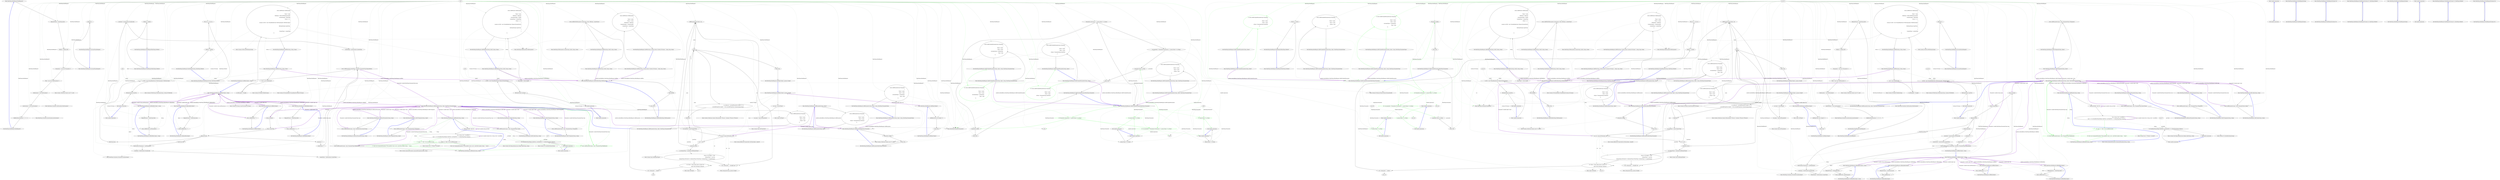 digraph  {
n0 [cluster="RestSharp.RestRequest.RestRequest()", label="Entry RestSharp.RestRequest.RestRequest()", span="36-36"];
n1 [cluster="RestSharp.RestRequest.RestRequest()", label="RequestFormat = DataFormat.Xml", span="38-38"];
n2 [cluster="RestSharp.RestRequest.RestRequest()", label="Method = Method.GET", span="39-39"];
n3 [cluster="RestSharp.RestRequest.RestRequest()", label="Parameters = new List<Parameter>()", span="40-40"];
n4 [cluster="RestSharp.RestRequest.RestRequest()", label="Files = new List<FileParameter>()", span="41-41"];
n9 [cluster="System.Collections.Generic.List<T>.List()", label="Entry System.Collections.Generic.List<T>.List()", span="0-0"];
n5 [cluster="RestSharp.RestRequest.RestRequest()", label="XmlSerializer = new XmlSerializer()", span="42-42"];
n6 [cluster="RestSharp.RestRequest.RestRequest()", label="JsonSerializer = new JsonSerializer()", span="43-43"];
n10 [cluster="RestSharp.Serializers.XmlSerializer.XmlSerializer()", label="Entry RestSharp.Serializers.XmlSerializer.XmlSerializer()", span="36-36"];
n7 [cluster="RestSharp.RestRequest.RestRequest()", label="OnBeforeDeserialization = r => { }", span="45-45"];
n11 [cluster="RestSharp.Serializers.JsonSerializer.JsonSerializer()", label="Entry RestSharp.Serializers.JsonSerializer.JsonSerializer()", span="12-12"];
n8 [cluster="RestSharp.RestRequest.RestRequest()", label="Exit RestSharp.RestRequest.RestRequest()", span="36-36"];
n12 [cluster="lambda expression", label="Entry lambda expression", span="45-45"];
n13 [cluster="lambda expression", label="Exit lambda expression", span="45-45"];
d147 [cluster="lambda expression", color=green, community=0, label="31: param.Name == p.Name", span="454-454"];
n148 [cluster="lambda expression", label="Exit lambda expression", span="454-454"];
d150 [cluster="lambda expression", color=green, community=0, label="19: param.Name == p.Name", span="456-456"];
n151 [cluster="lambda expression", label="Exit lambda expression", span="456-456"];
n14 [cluster="RestSharp.RestRequest.RestRequest(RestSharp.Method)", label="Entry RestSharp.RestRequest.RestRequest(RestSharp.Method)", span="52-52"];
n15 [cluster="RestSharp.RestRequest.RestRequest(RestSharp.Method)", label="Method = method", span="54-54"];
n16 [cluster="RestSharp.RestRequest.RestRequest(RestSharp.Method)", label="Exit RestSharp.RestRequest.RestRequest(RestSharp.Method)", span="52-52"];
n17 [cluster="RestSharp.RestRequest.RestRequest(string)", label="Entry RestSharp.RestRequest.RestRequest(string)", span="61-61"];
n18 [cluster="RestSharp.RestRequest.RestRequest(string)", label="Exit RestSharp.RestRequest.RestRequest(string)", span="61-61"];
n19 [cluster="RestSharp.RestRequest.RestRequest(string, RestSharp.Method)", label="Entry RestSharp.RestRequest.RestRequest(string, RestSharp.Method)", span="70-70"];
n20 [cluster="RestSharp.RestRequest.RestRequest(string, RestSharp.Method)", label="Resource = resource", span="72-72"];
n21 [cluster="RestSharp.RestRequest.RestRequest(string, RestSharp.Method)", label="Method = method", span="73-73"];
n22 [cluster="RestSharp.RestRequest.RestRequest(string, RestSharp.Method)", label="Exit RestSharp.RestRequest.RestRequest(string, RestSharp.Method)", span="70-70"];
n23 [cluster="RestSharp.RestRequest.RestRequest(System.Uri)", label="Entry RestSharp.RestRequest.RestRequest(System.Uri)", span="80-80"];
n24 [cluster="RestSharp.RestRequest.RestRequest(System.Uri)", label="Exit RestSharp.RestRequest.RestRequest(System.Uri)", span="80-80"];
n25 [cluster="RestSharp.RestRequest.RestRequest(System.Uri, RestSharp.Method)", label="Entry RestSharp.RestRequest.RestRequest(System.Uri, RestSharp.Method)", span="89-89"];
n26 [cluster="RestSharp.RestRequest.RestRequest(System.Uri, RestSharp.Method)", label="Exit RestSharp.RestRequest.RestRequest(System.Uri, RestSharp.Method)", span="89-89"];
n27 [cluster="RestSharp.RestRequest.AddFile(string, string, string)", label="Entry RestSharp.RestRequest.AddFile(string, string, string)", span="140-140"];
n28 [cluster="RestSharp.RestRequest.AddFile(string, string, string)", label="var f = new FileInfo(path)", span="142-142"];
n30 [cluster="RestSharp.RestRequest.AddFile(string, string, string)", label="return AddFile(new FileParameter\r\n            {\r\n                Name = name,\r\n                FileName = Path.GetFileName(\\npath),\r\n                ContentLength = fileLength,\r\n                Writer = s =>\r\n                {\r\n                    \\nusing (var file = new StreamReader(new FileStream(path, FileMode.Open)))\r\n                    {\r\n                        file.BaseStream.CopyTo(\\ns);\r\n                    }\r\n                },\r\n                ContentType = contentType\r\n            });", span="145-158"];
n35 [cluster="RestSharp.RestRequest.AddFile(RestSharp.FileParameter)", label="Entry RestSharp.RestRequest.AddFile(RestSharp.FileParameter)", span="638-638"];
n37 [cluster="lambda expression", label="var file = new StreamReader(new FileStream(path, FileMode.Open))", span="152-152"];
n29 [cluster="RestSharp.RestRequest.AddFile(string, string, string)", label="var fileLength = f.Length", span="143-143"];
n32 [cluster="System.IO.FileInfo.FileInfo(string)", label="Entry System.IO.FileInfo.FileInfo(string)", span="0-0"];
n31 [cluster="RestSharp.RestRequest.AddFile(string, string, string)", label="Exit RestSharp.RestRequest.AddFile(string, string, string)", span="140-140"];
n33 [cluster="RestSharp.FileParameter.FileParameter()", label="Entry RestSharp.FileParameter.FileParameter()", span="8-8"];
n34 [cluster="System.IO.Path.GetFileName(string)", label="Entry System.IO.Path.GetFileName(string)", span="0-0"];
n38 [cluster="lambda expression", label="file.BaseStream.CopyTo(s)", span="154-154"];
n187 [cluster="RestSharp.RestRequest.AddFile(RestSharp.FileParameter)", label="Files.Add(file)", span="640-640"];
n188 [cluster="RestSharp.RestRequest.AddFile(RestSharp.FileParameter)", label="return this;", span="642-642"];
n127 [cluster="System.Collections.Generic.List<T>.Add(T)", label="Entry System.Collections.Generic.List<T>.Add(T)", span="0-0"];
n189 [cluster="RestSharp.RestRequest.AddFile(RestSharp.FileParameter)", label="Exit RestSharp.RestRequest.AddFile(RestSharp.FileParameter)", span="638-638"];
n36 [cluster="lambda expression", label="Entry lambda expression", span="150-156"];
n40 [cluster="System.IO.StreamReader.StreamReader(System.IO.Stream)", label="Entry System.IO.StreamReader.StreamReader(System.IO.Stream)", span="0-0"];
n41 [cluster="System.IO.FileStream.FileStream(string, System.IO.FileMode)", label="Entry System.IO.FileStream.FileStream(string, System.IO.FileMode)", span="0-0"];
n39 [cluster="lambda expression", label="Exit lambda expression", span="150-156"];
n42 [cluster="System.IO.Stream.CopyTo(System.IO.Stream)", label="Entry System.IO.Stream.CopyTo(System.IO.Stream)", span="0-0"];
n43 [cluster="RestSharp.RestRequest.AddFile(string, byte[], string, string)", label="Entry RestSharp.RestRequest.AddFile(string, byte[], string, string)", span="169-169"];
n44 [cluster="RestSharp.RestRequest.AddFile(string, byte[], string, string)", label="return AddFile(FileParameter.Create(name, bytes, fileName, contentType));", span="171-171"];
n45 [cluster="RestSharp.RestRequest.AddFile(string, byte[], string, string)", label="Exit RestSharp.RestRequest.AddFile(string, byte[], string, string)", span="169-169"];
n46 [cluster="RestSharp.FileParameter.Create(string, byte[], string, string)", label="Entry RestSharp.FileParameter.Create(string, byte[], string, string)", span="18-18"];
n47 [cluster="RestSharp.RestRequest.AddFile(string, System.Action<System.IO.Stream>, string, long, string)", label="Entry RestSharp.RestRequest.AddFile(string, System.Action<System.IO.Stream>, string, long, string)", span="183-183"];
n48 [cluster="RestSharp.RestRequest.AddFile(string, System.Action<System.IO.Stream>, string, long, string)", label="return AddFile(new FileParameter\r\n            {\r\n                Name = name,\r\n                Writer = writer,\r\n                \\nFileName = fileName,\r\n                ContentLength = contentLength,\r\n                ContentType = contentType\r\n            });", span="186-193"];
n49 [cluster="RestSharp.RestRequest.AddFile(string, System.Action<System.IO.Stream>, string, long, string)", label="Exit RestSharp.RestRequest.AddFile(string, System.Action<System.IO.Stream>, string, long, string)", span="183-183"];
n50 [cluster="RestSharp.RestRequest.AddFileBytes(string, byte[], string, string)", label="Entry RestSharp.RestRequest.AddFileBytes(string, byte[], string, string)", span="204-204"];
n51 [cluster="RestSharp.RestRequest.AddFileBytes(string, byte[], string, string)", label="long length = bytes.Length", span="207-207"];
n52 [cluster="RestSharp.RestRequest.AddFileBytes(string, byte[], string, string)", label="return AddFile(new FileParameter\r\n            {\r\n                Name = name,\r\n                FileName = filename,\r\n                \\nContentLength = length,\r\n                ContentType = contentType,\r\n                Writer = s =>\r\n                {\r\n                    \\nusing (var file = new StreamReader(new MemoryStream(bytes)))\r\n                    {\r\n                        file.BaseStream.CopyTo(\\ns);\r\n                    }\r\n                }\r\n            });", span="209-222"];
n55 [cluster="lambda expression", label="var file = new StreamReader(new MemoryStream(bytes))", span="217-217"];
n53 [cluster="RestSharp.RestRequest.AddFileBytes(string, byte[], string, string)", label="Exit RestSharp.RestRequest.AddFileBytes(string, byte[], string, string)", span="204-204"];
n56 [cluster="lambda expression", label="file.BaseStream.CopyTo(s)", span="219-219"];
n54 [cluster="lambda expression", label="Entry lambda expression", span="215-221"];
n58 [cluster="System.IO.MemoryStream.MemoryStream(byte[])", label="Entry System.IO.MemoryStream.MemoryStream(byte[])", span="0-0"];
n57 [cluster="lambda expression", label="Exit lambda expression", span="215-221"];
n59 [cluster="RestSharp.RestRequest.AddBody(object, string)", label="Entry RestSharp.RestRequest.AddBody(object, string)", span="232-232"];
n60 [cluster="RestSharp.RestRequest.AddBody(object, string)", label="string serialized", span="234-234"];
n64 [cluster="RestSharp.RestRequest.AddBody(object, string)", label="serialized = JsonSerializer.Serialize(obj)", span="241-241"];
n67 [cluster="RestSharp.RestRequest.AddBody(object, string)", label="XmlSerializer.Namespace = xmlNamespace", span="246-246"];
n68 [cluster="RestSharp.RestRequest.AddBody(object, string)", label="serialized = XmlSerializer.Serialize(obj)", span="247-247"];
n75 [cluster="RestSharp.RestRequest.AddParameter(string, object, RestSharp.ParameterType)", label="Entry RestSharp.RestRequest.AddParameter(string, object, RestSharp.ParameterType)", span="419-419"];
n76 [cluster="RestSharp.RestRequest.AddBody(object)", label="Entry RestSharp.RestRequest.AddBody(object)", span="269-269"];
n77 [cluster="RestSharp.RestRequest.AddBody(object)", label="return AddBody(obj, '''');", span="271-271"];
n79 [cluster="RestSharp.RestRequest.AddJsonBody(object)", label="Entry RestSharp.RestRequest.AddJsonBody(object)", span="279-279"];
n83 [cluster="RestSharp.RestRequest.AddXmlBody(object)", label="Entry RestSharp.RestRequest.AddXmlBody(object)", span="291-291"];
n87 [cluster="RestSharp.RestRequest.AddXmlBody(object, string)", label="Entry RestSharp.RestRequest.AddXmlBody(object, string)", span="305-305"];
n61 [cluster="RestSharp.RestRequest.AddBody(object, string)", label="string contentType", span="235-235"];
n62 [cluster="RestSharp.RestRequest.AddBody(object, string)", label=RequestFormat, span="238-238"];
n63 [cluster="RestSharp.RestRequest.AddBody(object, string)", label="DataFormat.Json", span="240-240"];
n66 [cluster="RestSharp.RestRequest.AddBody(object, string)", label="DataFormat.Xml", span="245-245"];
n70 [cluster="RestSharp.RestRequest.AddBody(object, string)", label="serialized = ''''", span="252-252"];
n65 [cluster="RestSharp.RestRequest.AddBody(object, string)", label="contentType = JsonSerializer.ContentType", span="242-242"];
n74 [cluster="RestSharp.Serializers.ISerializer.Serialize(object)", label="Entry RestSharp.Serializers.ISerializer.Serialize(object)", span="22-22"];
n72 [cluster="RestSharp.RestRequest.AddBody(object, string)", label="return AddParameter(contentType, serialized, ParameterType.RequestBody);", span="260-260"];
n69 [cluster="RestSharp.RestRequest.AddBody(object, string)", label="contentType = XmlSerializer.ContentType", span="248-248"];
n71 [cluster="RestSharp.RestRequest.AddBody(object, string)", label="contentType = ''''", span="253-253"];
n73 [cluster="RestSharp.RestRequest.AddBody(object, string)", label="Exit RestSharp.RestRequest.AddBody(object, string)", span="232-232"];
n131 [cluster="RestSharp.RestRequest.AddParameter(string, object, RestSharp.ParameterType)", label="return AddParameter(new Parameter\r\n            {\r\n                Name = name,\r\n                Value = value,\r\n                \\nType = type\r\n            });", span="421-426"];
n123 [cluster="RestSharp.RestRequest.AddParameter(RestSharp.Parameter)", label="Entry RestSharp.RestRequest.AddParameter(RestSharp.Parameter)", span="385-385"];
n161 [cluster="RestSharp.RestRequest.AddHeader(string, string)", label="Entry RestSharp.RestRequest.AddHeader(string, string)", span="502-502"];
n166 [cluster="RestSharp.RestRequest.AddHeader(string, string)", label="return AddParameter(name, value, ParameterType.HttpHeader);", span="510-510"];
d166 [cluster="RestSharp.RestRequest.AddHeader(string, string)", color=green, community=0, label="17: return AddParameter(name, value, ParameterType.HttpHeader);", span="510-510"];
n175 [cluster="RestSharp.RestRequest.AddCookie(string, string)", label="Entry RestSharp.RestRequest.AddCookie(string, string)", span="519-519"];
n176 [cluster="RestSharp.RestRequest.AddCookie(string, string)", label="return AddParameter(name, value, ParameterType.Cookie);", span="521-521"];
n178 [cluster="RestSharp.RestRequest.AddUrlSegment(string, string)", label="Entry RestSharp.RestRequest.AddUrlSegment(string, string)", span="530-530"];
n179 [cluster="RestSharp.RestRequest.AddUrlSegment(string, string)", label="return AddParameter(name, value, ParameterType.UrlSegment);", span="532-532"];
n181 [cluster="RestSharp.RestRequest.AddQueryParameter(string, string)", label="Entry RestSharp.RestRequest.AddQueryParameter(string, string)", span="541-541"];
n182 [cluster="RestSharp.RestRequest.AddQueryParameter(string, string)", label="return AddParameter(name, value, ParameterType.QueryString);", span="543-543"];
n190 [cluster="RestSharp.RestRequest.AddUrlSegment(string, object)", label="Entry RestSharp.RestRequest.AddUrlSegment(string, object)", span="651-651"];
n132 [cluster="RestSharp.RestRequest.AddParameter(string, object, RestSharp.ParameterType)", label="Exit RestSharp.RestRequest.AddParameter(string, object, RestSharp.ParameterType)", span="419-419"];
n130 [cluster="RestSharp.Parameter.Parameter()", label="Entry RestSharp.Parameter.Parameter()", span="23-23"];
n78 [cluster="RestSharp.RestRequest.AddBody(object)", label="Exit RestSharp.RestRequest.AddBody(object)", span="269-269"];
n80 [cluster="RestSharp.RestRequest.AddJsonBody(object)", label="RequestFormat = DataFormat.Json", span="281-281"];
n81 [cluster="RestSharp.RestRequest.AddJsonBody(object)", label="return AddBody(obj, '''');", span="283-283"];
n82 [cluster="RestSharp.RestRequest.AddJsonBody(object)", label="Exit RestSharp.RestRequest.AddJsonBody(object)", span="279-279"];
n84 [cluster="RestSharp.RestRequest.AddXmlBody(object)", label="RequestFormat = DataFormat.Xml", span="293-293"];
n85 [cluster="RestSharp.RestRequest.AddXmlBody(object)", label="return AddBody(obj, '''');", span="295-295"];
n86 [cluster="RestSharp.RestRequest.AddXmlBody(object)", label="Exit RestSharp.RestRequest.AddXmlBody(object)", span="291-291"];
n88 [cluster="RestSharp.RestRequest.AddXmlBody(object, string)", label="RequestFormat = DataFormat.Xml", span="307-307"];
n89 [cluster="RestSharp.RestRequest.AddXmlBody(object, string)", label="return AddBody(obj, xmlNamespace);", span="309-309"];
n90 [cluster="RestSharp.RestRequest.AddXmlBody(object, string)", label="Exit RestSharp.RestRequest.AddXmlBody(object, string)", span="305-305"];
n91 [cluster="RestSharp.RestRequest.AddObject(object, params string[])", label="Entry RestSharp.RestRequest.AddObject(object, params string[])", span="321-321"];
n92 [cluster="RestSharp.RestRequest.AddObject(object, params string[])", label="var type = obj.GetType()", span="324-324"];
n95 [cluster="RestSharp.RestRequest.AddObject(object, params string[])", label="var isAllowed = includedProperties.Length == 0 ||\r\n                                includedProperties.Length > 0 && includedProperties.Contains(\\nprop.Name)", span="329-330"];
n98 [cluster="RestSharp.RestRequest.AddObject(object, params string[])", label="var val = prop.GetValue(obj, null)", span="336-336"];
n119 [cluster="RestSharp.RestRequest.AddObject(object)", label="Entry RestSharp.RestRequest.AddObject(object)", span="373-373"];
n93 [cluster="RestSharp.RestRequest.AddObject(object, params string[])", label="var props = type.GetProperties()", span="325-325"];
n109 [cluster="object.GetType()", label="Entry object.GetType()", span="0-0"];
n94 [cluster="RestSharp.RestRequest.AddObject(object, params string[])", label=props, span="327-327"];
n110 [cluster="System.Type.GetProperties()", label="Entry System.Type.GetProperties()", span="0-0"];
n97 [cluster="RestSharp.RestRequest.AddObject(object, params string[])", label="var propType = prop.PropertyType", span="335-335"];
n106 [cluster="RestSharp.RestRequest.AddObject(object, params string[])", label="AddParameter(prop.Name, val)", span="362-362"];
n107 [cluster="RestSharp.RestRequest.AddObject(object, params string[])", label="return this;", span="365-365"];
n96 [cluster="RestSharp.RestRequest.AddObject(object, params string[])", label="!isAllowed", span="332-332"];
n111 [cluster="System.Collections.Generic.IEnumerable<TSource>.Contains<TSource>(TSource)", label="Entry System.Collections.Generic.IEnumerable<TSource>.Contains<TSource>(TSource)", span="0-0"];
n100 [cluster="RestSharp.RestRequest.AddObject(object, params string[])", label="propType.IsArray", span="341-341"];
n101 [cluster="RestSharp.RestRequest.AddObject(object, params string[])", label="var elementType = propType.GetElementType()", span="343-343"];
n99 [cluster="RestSharp.RestRequest.AddObject(object, params string[])", label="val == null", span="338-338"];
n102 [cluster="RestSharp.RestRequest.AddObject(object, params string[])", label="((Array) val).Length > 0 &&\r\n                        elementType != null &&\r\n                        (elementType.IsPrimitive || \\nelementType.IsValueType || elementType == typeof(string))", span="345-347"];
n103 [cluster="RestSharp.RestRequest.AddObject(object, params string[])", label="var values = (from object item in (Array) val\r\n                            select item.ToString()).ToArray()", span="350-351"];
n105 [cluster="RestSharp.RestRequest.AddObject(object, params string[])", label="val = string.Join('','', (string[]) val)", span="358-358"];
n112 [cluster="System.Reflection.PropertyInfo.GetValue(object, object[])", label="Entry System.Reflection.PropertyInfo.GetValue(object, object[])", span="0-0"];
n113 [cluster="System.Type.GetElementType()", label="Entry System.Type.GetElementType()", span="0-0"];
n104 [cluster="RestSharp.RestRequest.AddObject(object, params string[])", label="val = string.Join('','', values)", span="353-353"];
n114 [cluster="object.ToString()", label="Entry object.ToString()", span="0-0"];
n117 [cluster="string.Join(string, params string[])", label="Entry string.Join(string, params string[])", span="0-0"];
n118 [cluster="RestSharp.RestRequest.AddParameter(string, object)", label="Entry RestSharp.RestRequest.AddParameter(string, object)", span="398-398"];
n108 [cluster="RestSharp.RestRequest.AddObject(object, params string[])", label="Exit RestSharp.RestRequest.AddObject(object, params string[])", span="321-321"];
n128 [cluster="RestSharp.RestRequest.AddParameter(string, object)", label="return AddParameter(new Parameter\r\n            {\r\n                Name = name,\r\n                Value = value,\r\n                \\nType = ParameterType.GetOrPost\r\n            });", span="400-405"];
n129 [cluster="RestSharp.RestRequest.AddParameter(string, object)", label="Exit RestSharp.RestRequest.AddParameter(string, object)", span="398-398"];
n120 [cluster="RestSharp.RestRequest.AddObject(object)", label="AddObject(obj, new string[] { })", span="375-375"];
n121 [cluster="RestSharp.RestRequest.AddObject(object)", label="return this;", span="377-377"];
n122 [cluster="RestSharp.RestRequest.AddObject(object)", label="Exit RestSharp.RestRequest.AddObject(object)", span="373-373"];
n124 [cluster="RestSharp.RestRequest.AddParameter(RestSharp.Parameter)", label="Parameters.Add(p)", span="387-387"];
n125 [cluster="RestSharp.RestRequest.AddParameter(RestSharp.Parameter)", label="return this;", span="389-389"];
n126 [cluster="RestSharp.RestRequest.AddParameter(RestSharp.Parameter)", label="Exit RestSharp.RestRequest.AddParameter(RestSharp.Parameter)", span="385-385"];
n133 [cluster="RestSharp.RestRequest.AddParameter(string, object, string, RestSharp.ParameterType)", label="Entry RestSharp.RestRequest.AddParameter(string, object, string, RestSharp.ParameterType)", span="441-441"];
n134 [cluster="RestSharp.RestRequest.AddParameter(string, object, string, RestSharp.ParameterType)", label="return AddParameter(new Parameter\r\n            {\r\n                Name = name,\r\n                Value = value,\r\n                \\nContentType = contentType,\r\n                Type = type\r\n            });", span="443-449"];
n135 [cluster="RestSharp.RestRequest.AddParameter(string, object, string, RestSharp.ParameterType)", label="Exit RestSharp.RestRequest.AddParameter(string, object, string, RestSharp.ParameterType)", span="441-441"];
n136 [cluster="RestSharp.RestRequest.AddOrUpdateParameter(RestSharp.Parameter)", label="Entry RestSharp.RestRequest.AddOrUpdateParameter(RestSharp.Parameter)", span="452-452"];
n137 [cluster="RestSharp.RestRequest.AddOrUpdateParameter(RestSharp.Parameter)", label="Parameters.Any(param => param.Name == p.Name)", span="454-454"];
n138 [cluster="RestSharp.RestRequest.AddOrUpdateParameter(RestSharp.Parameter)", label="var parameter = Parameters.First(param => param.Name == p.Name)", span="456-456"];
n139 [cluster="RestSharp.RestRequest.AddOrUpdateParameter(RestSharp.Parameter)", label="parameter.Value = p.Value", span="457-457"];
n141 [cluster="RestSharp.RestRequest.AddOrUpdateParameter(RestSharp.Parameter)", label="Parameters.Add(p)", span="461-461"];
d137 [cluster="RestSharp.RestRequest.AddOrUpdateParameter(RestSharp.Parameter)", color=green, community=0, label="19: Parameters.Any(param => param.Name == p.Name)", span="454-454"];
d138 [cluster="RestSharp.RestRequest.AddOrUpdateParameter(RestSharp.Parameter)", color=green, community=0, label="19: var parameter = Parameters.First(param => param.Name == p.Name)", span="456-456"];
n147 [cluster="lambda expression", label="param.Name == p.Name", span="454-454"];
n150 [cluster="lambda expression", label="param.Name == p.Name", span="456-456"];
n146 [cluster="lambda expression", label="Entry lambda expression", span="454-454"];
n149 [cluster="lambda expression", label="Entry lambda expression", span="456-456"];
n140 [cluster="RestSharp.RestRequest.AddOrUpdateParameter(RestSharp.Parameter)", label="return this;", span="458-458"];
n143 [cluster="RestSharp.RestRequest.AddOrUpdateParameter(RestSharp.Parameter)", label="Exit RestSharp.RestRequest.AddOrUpdateParameter(RestSharp.Parameter)", span="452-452"];
n142 [cluster="RestSharp.RestRequest.AddOrUpdateParameter(RestSharp.Parameter)", label="return this;", span="462-462"];
n152 [cluster="RestSharp.RestRequest.AddOrUpdateParameter(string, object)", label="Entry RestSharp.RestRequest.AddOrUpdateParameter(string, object)", span="465-465"];
n153 [cluster="RestSharp.RestRequest.AddOrUpdateParameter(string, object)", label="return AddOrUpdateParameter(new Parameter\r\n            {\r\n                Name = name,\r\n                Value = value,\r\n                \\nType = ParameterType.GetOrPost\r\n            });", span="467-472"];
d153 [cluster="RestSharp.RestRequest.AddOrUpdateParameter(string, object)", color=green, community=0, label="19: return AddOrUpdateParameter(new Parameter\r\n            {\r\n                Name = name,\r\n                Value = value,\r\n                \\nType = ParameterType.GetOrPost\r\n            });", span="467-472"];
n154 [cluster="RestSharp.RestRequest.AddOrUpdateParameter(string, object)", label="Exit RestSharp.RestRequest.AddOrUpdateParameter(string, object)", span="465-465"];
n155 [cluster="RestSharp.RestRequest.AddOrUpdateParameter(string, object, RestSharp.ParameterType)", label="Entry RestSharp.RestRequest.AddOrUpdateParameter(string, object, RestSharp.ParameterType)", span="475-475"];
n156 [cluster="RestSharp.RestRequest.AddOrUpdateParameter(string, object, RestSharp.ParameterType)", label="return AddOrUpdateParameter(new Parameter\r\n            {\r\n                Name = name,\r\n                Value = value,\r\n                \\nType = type\r\n            });", span="477-482"];
n157 [cluster="RestSharp.RestRequest.AddOrUpdateParameter(string, object, RestSharp.ParameterType)", label="Exit RestSharp.RestRequest.AddOrUpdateParameter(string, object, RestSharp.ParameterType)", span="475-475"];
n158 [cluster="RestSharp.RestRequest.AddOrUpdateParameter(string, object, string, RestSharp.ParameterType)", label="Entry RestSharp.RestRequest.AddOrUpdateParameter(string, object, string, RestSharp.ParameterType)", span="485-485"];
n159 [cluster="RestSharp.RestRequest.AddOrUpdateParameter(string, object, string, RestSharp.ParameterType)", label="return AddOrUpdateParameter(new Parameter\r\n            {\r\n                Name = name,\r\n                Value = value,\r\n                \\nContentType = contentType,\r\n                Type = type\r\n            });", span="487-493"];
d159 [cluster="RestSharp.RestRequest.AddOrUpdateParameter(string, object, string, RestSharp.ParameterType)", color=green, community=0, label="19: return AddOrUpdateParameter(new Parameter\r\n            {\r\n                Name = name,\r\n                Value = value,\r\n                \\nContentType = contentType,\r\n                Type = type\r\n            });", span="487-493"];
n160 [cluster="RestSharp.RestRequest.AddOrUpdateParameter(string, object, string, RestSharp.ParameterType)", label="Exit RestSharp.RestRequest.AddOrUpdateParameter(string, object, string, RestSharp.ParameterType)", span="485-485"];
n162 [cluster="RestSharp.RestRequest.AddHeader(string, string)", label="string portSplit = @'':\d+''", span="504-504"];
n164 [cluster="RestSharp.RestRequest.AddHeader(string, string)", label="name == ''Host'' && invalidHost(value)", span="508-508"];
d164 [cluster="RestSharp.RestRequest.AddHeader(string, string)", color=green, community=0, label="17: name == ''Host'' && invalidHost(value)", span="508-508"];
n163 [cluster="RestSharp.RestRequest.AddHeader(string, string)", label="Func<string, bool> invalidHost =\r\n                host => Uri.CheckHostName(Regex.Split(host, portSplit)[0]) == UriHostNameType.Unknown", span="505-506"];
n171 [cluster="lambda expression", label="Uri.CheckHostName(Regex.Split(host, portSplit)[0]) == UriHostNameType.Unknown", span="506-506"];
n165 [cluster="RestSharp.RestRequest.AddHeader(string, string)", label="throw new ArgumentException(''The specified value is not a valid Host header string.'', ''value'');", span="509-509"];
n168 [cluster="System.Func<T, TResult>.Invoke(T)", label="Entry System.Func<T, TResult>.Invoke(T)", span="0-0"];
n167 [cluster="RestSharp.RestRequest.AddHeader(string, string)", label="Exit RestSharp.RestRequest.AddHeader(string, string)", span="502-502"];
n169 [cluster="System.ArgumentException.ArgumentException(string, string)", label="Entry System.ArgumentException.ArgumentException(string, string)", span="0-0"];
d165 [cluster="RestSharp.RestRequest.AddHeader(string, string)", color=green, community=0, label="17: throw new ArgumentException(''The specified value is not a valid Host header string.'', ''value'');", span="509-509"];
n170 [cluster="lambda expression", label="Entry lambda expression", span="506-506"];
n172 [cluster="lambda expression", label="Exit lambda expression", span="506-506"];
n173 [cluster="System.Text.RegularExpressions.Regex.Split(string, string)", label="Entry System.Text.RegularExpressions.Regex.Split(string, string)", span="0-0"];
n174 [cluster="System.Uri.CheckHostName(string)", label="Entry System.Uri.CheckHostName(string)", span="0-0"];
n177 [cluster="RestSharp.RestRequest.AddCookie(string, string)", label="Exit RestSharp.RestRequest.AddCookie(string, string)", span="519-519"];
n180 [cluster="RestSharp.RestRequest.AddUrlSegment(string, string)", label="Exit RestSharp.RestRequest.AddUrlSegment(string, string)", span="530-530"];
n183 [cluster="RestSharp.RestRequest.AddQueryParameter(string, string)", label="Exit RestSharp.RestRequest.AddQueryParameter(string, string)", span="541-541"];
n184 [cluster="RestSharp.RestRequest.IncreaseNumAttempts()", label="Entry RestSharp.RestRequest.IncreaseNumAttempts()", span="624-624"];
n185 [cluster="RestSharp.RestRequest.IncreaseNumAttempts()", label="Attempts++", span="626-626"];
n186 [cluster="RestSharp.RestRequest.IncreaseNumAttempts()", label="Exit RestSharp.RestRequest.IncreaseNumAttempts()", span="624-624"];
n191 [cluster="RestSharp.RestRequest.AddUrlSegment(string, object)", label="return AddParameter(name, value, ParameterType.UrlSegment);", span="653-653"];
n192 [cluster="RestSharp.RestRequest.AddUrlSegment(string, object)", label="Exit RestSharp.RestRequest.AddUrlSegment(string, object)", span="651-651"];
m0_117 [cluster="string.Join(string, params string[])", file="RestRequest.cs", label="Entry string.Join(string, params string[])", span="0-0"];
m0_32 [cluster="System.IO.FileInfo.FileInfo(string)", file="RestRequest.cs", label="Entry System.IO.FileInfo.FileInfo(string)", span="0-0"];
m0_27 [cluster="RestSharp.RestRequest.AddFile(string, string, string)", file="RestRequest.cs", label="Entry RestSharp.RestRequest.AddFile(string, string, string)", span="140-140"];
m0_28 [cluster="RestSharp.RestRequest.AddFile(string, string, string)", file="RestRequest.cs", label="var f = new FileInfo(path)", span="142-142"];
m0_30 [cluster="RestSharp.RestRequest.AddFile(string, string, string)", file="RestRequest.cs", label="return AddFile(new FileParameter\r\n            {\r\n                Name = name,\r\n                FileName = Path.GetFileName(\\npath),\r\n                ContentLength = fileLength,\r\n                Writer = s =>\r\n                {\r\n                    \\nusing (var file = new StreamReader(new FileStream(path, FileMode.Open)))\r\n                    {\r\n                        file.BaseStream.CopyTo(\\ns);\r\n                    }\r\n                },\r\n                ContentType = contentType\r\n            });", span="145-158"];
m0_29 [cluster="RestSharp.RestRequest.AddFile(string, string, string)", file="RestRequest.cs", label="var fileLength = f.Length", span="143-143"];
m0_31 [cluster="RestSharp.RestRequest.AddFile(string, string, string)", file="RestRequest.cs", label="Exit RestSharp.RestRequest.AddFile(string, string, string)", span="140-140"];
m0_184 [cluster="RestSharp.RestRequest.IncreaseNumAttempts()", file="RestRequest.cs", label="Entry RestSharp.RestRequest.IncreaseNumAttempts()", span="624-624"];
m0_185 [cluster="RestSharp.RestRequest.IncreaseNumAttempts()", file="RestRequest.cs", label="Attempts++", span="626-626"];
m0_186 [cluster="RestSharp.RestRequest.IncreaseNumAttempts()", file="RestRequest.cs", label="Exit RestSharp.RestRequest.IncreaseNumAttempts()", span="624-624"];
m0_111 [cluster="System.Collections.Generic.IEnumerable<TSource>.Contains<TSource>(TSource)", file="RestRequest.cs", label="Entry System.Collections.Generic.IEnumerable<TSource>.Contains<TSource>(TSource)", span="0-0"];
m0_11 [cluster="RestSharp.Serializers.JsonSerializer.JsonSerializer()", file="RestRequest.cs", label="Entry RestSharp.Serializers.JsonSerializer.JsonSerializer()", span="12-12"];
m0_0 [cluster="RestSharp.RestRequest.RestRequest()", file="RestRequest.cs", label="Entry RestSharp.RestRequest.RestRequest()", span="36-36"];
m0_1 [cluster="RestSharp.RestRequest.RestRequest()", file="RestRequest.cs", label="RequestFormat = DataFormat.Xml", span="38-38"];
m0_2 [cluster="RestSharp.RestRequest.RestRequest()", file="RestRequest.cs", label="Method = Method.GET", span="39-39"];
m0_3 [cluster="RestSharp.RestRequest.RestRequest()", file="RestRequest.cs", label="Parameters = new List<Parameter>()", span="40-40"];
m0_4 [cluster="RestSharp.RestRequest.RestRequest()", file="RestRequest.cs", label="Files = new List<FileParameter>()", span="41-41"];
m0_5 [cluster="RestSharp.RestRequest.RestRequest()", file="RestRequest.cs", label="XmlSerializer = new XmlSerializer()", span="42-42"];
m0_6 [cluster="RestSharp.RestRequest.RestRequest()", file="RestRequest.cs", label="JsonSerializer = new JsonSerializer()", span="43-43"];
m0_7 [cluster="RestSharp.RestRequest.RestRequest()", file="RestRequest.cs", label="OnBeforeDeserialization = r => { }", span="45-45"];
m0_8 [cluster="RestSharp.RestRequest.RestRequest()", file="RestRequest.cs", label="Exit RestSharp.RestRequest.RestRequest()", span="36-36"];
m0_10 [cluster="RestSharp.Serializers.XmlSerializer.XmlSerializer()", file="RestRequest.cs", label="Entry RestSharp.Serializers.XmlSerializer.XmlSerializer()", span="36-36"];
m0_190 [cluster="RestSharp.RestRequest.AddUrlSegment(string, object)", file="RestRequest.cs", label="Entry RestSharp.RestRequest.AddUrlSegment(string, object)", span="651-651"];
m0_191 [cluster="RestSharp.RestRequest.AddUrlSegment(string, object)", file="RestRequest.cs", label="return AddParameter(name, value, ParameterType.UrlSegment);", span="653-653"];
m0_192 [cluster="RestSharp.RestRequest.AddUrlSegment(string, object)", file="RestRequest.cs", label="Exit RestSharp.RestRequest.AddUrlSegment(string, object)", span="651-651"];
m0_110 [cluster="System.Type.GetProperties()", file="RestRequest.cs", label="Entry System.Type.GetProperties()", span="0-0"];
m0_181 [cluster="RestSharp.RestRequest.AddQueryParameter(string, string)", file="RestRequest.cs", label="Entry RestSharp.RestRequest.AddQueryParameter(string, string)", span="541-541"];
m0_182 [cluster="RestSharp.RestRequest.AddQueryParameter(string, string)", file="RestRequest.cs", label="return AddParameter(name, value, ParameterType.QueryString);", span="543-543"];
m0_183 [cluster="RestSharp.RestRequest.AddQueryParameter(string, string)", file="RestRequest.cs", label="Exit RestSharp.RestRequest.AddQueryParameter(string, string)", span="541-541"];
m0_133 [cluster="RestSharp.RestRequest.AddParameter(string, object, string, RestSharp.ParameterType)", file="RestRequest.cs", label="Entry RestSharp.RestRequest.AddParameter(string, object, string, RestSharp.ParameterType)", span="441-441"];
m0_134 [cluster="RestSharp.RestRequest.AddParameter(string, object, string, RestSharp.ParameterType)", file="RestRequest.cs", label="return AddParameter(new Parameter\r\n            {\r\n                Name = name,\r\n                Value = value,\r\n                \\nContentType = contentType,\r\n                Type = type\r\n            });", span="443-449"];
m0_135 [cluster="RestSharp.RestRequest.AddParameter(string, object, string, RestSharp.ParameterType)", file="RestRequest.cs", label="Exit RestSharp.RestRequest.AddParameter(string, object, string, RestSharp.ParameterType)", span="441-441"];
m0_178 [cluster="RestSharp.RestRequest.AddUrlSegment(string, string)", file="RestRequest.cs", label="Entry RestSharp.RestRequest.AddUrlSegment(string, string)", span="530-530"];
m0_179 [cluster="RestSharp.RestRequest.AddUrlSegment(string, string)", file="RestRequest.cs", label="return AddParameter(name, value, ParameterType.UrlSegment);", span="532-532"];
m0_180 [cluster="RestSharp.RestRequest.AddUrlSegment(string, string)", file="RestRequest.cs", label="Exit RestSharp.RestRequest.AddUrlSegment(string, string)", span="530-530"];
m0_17 [cluster="RestSharp.RestRequest.RestRequest(string)", file="RestRequest.cs", label="Entry RestSharp.RestRequest.RestRequest(string)", span="61-61"];
m0_18 [cluster="RestSharp.RestRequest.RestRequest(string)", file="RestRequest.cs", label="Exit RestSharp.RestRequest.RestRequest(string)", span="61-61"];
m0_136 [cluster="RestSharp.RestRequest.AddOrUpdateParameter(RestSharp.Parameter)", file="RestRequest.cs", label="Entry RestSharp.RestRequest.AddOrUpdateParameter(RestSharp.Parameter)", span="452-452"];
m0_137 [cluster="RestSharp.RestRequest.AddOrUpdateParameter(RestSharp.Parameter)", color=green, community=0, file="RestRequest.cs", label="16: Parameters.Any(param => param.Name == p.Name)", span="454-454"];
m0_138 [cluster="RestSharp.RestRequest.AddOrUpdateParameter(RestSharp.Parameter)", color=green, community=0, file="RestRequest.cs", label="16: var parameter = Parameters.First(param => param.Name == p.Name)", span="456-456"];
m0_139 [cluster="RestSharp.RestRequest.AddOrUpdateParameter(RestSharp.Parameter)", file="RestRequest.cs", label="parameter.Value = p.Value", span="457-457"];
m0_141 [cluster="RestSharp.RestRequest.AddOrUpdateParameter(RestSharp.Parameter)", file="RestRequest.cs", label="Parameters.Add(p)", span="461-461"];
m0_140 [cluster="RestSharp.RestRequest.AddOrUpdateParameter(RestSharp.Parameter)", file="RestRequest.cs", label="return this;", span="458-458"];
m0_142 [cluster="RestSharp.RestRequest.AddOrUpdateParameter(RestSharp.Parameter)", file="RestRequest.cs", label="return this;", span="462-462"];
m0_143 [cluster="RestSharp.RestRequest.AddOrUpdateParameter(RestSharp.Parameter)", file="RestRequest.cs", label="Exit RestSharp.RestRequest.AddOrUpdateParameter(RestSharp.Parameter)", span="452-452"];
m0_174 [cluster="System.Uri.CheckHostName(string)", file="RestRequest.cs", label="Entry System.Uri.CheckHostName(string)", span="0-0"];
m0_40 [cluster="System.IO.StreamReader.StreamReader(System.IO.Stream)", file="RestRequest.cs", label="Entry System.IO.StreamReader.StreamReader(System.IO.Stream)", span="0-0"];
m0_175 [cluster="RestSharp.RestRequest.AddCookie(string, string)", file="RestRequest.cs", label="Entry RestSharp.RestRequest.AddCookie(string, string)", span="519-519"];
m0_176 [cluster="RestSharp.RestRequest.AddCookie(string, string)", file="RestRequest.cs", label="return AddParameter(name, value, ParameterType.Cookie);", span="521-521"];
m0_177 [cluster="RestSharp.RestRequest.AddCookie(string, string)", file="RestRequest.cs", label="Exit RestSharp.RestRequest.AddCookie(string, string)", span="519-519"];
m0_9 [cluster="System.Collections.Generic.List<T>.List()", file="RestRequest.cs", label="Entry System.Collections.Generic.List<T>.List()", span="0-0"];
m0_14 [cluster="RestSharp.RestRequest.RestRequest(RestSharp.Method)", file="RestRequest.cs", label="Entry RestSharp.RestRequest.RestRequest(RestSharp.Method)", span="52-52"];
m0_15 [cluster="RestSharp.RestRequest.RestRequest(RestSharp.Method)", file="RestRequest.cs", label="Method = method", span="54-54"];
m0_16 [cluster="RestSharp.RestRequest.RestRequest(RestSharp.Method)", file="RestRequest.cs", label="Exit RestSharp.RestRequest.RestRequest(RestSharp.Method)", span="52-52"];
m0_50 [cluster="RestSharp.RestRequest.AddFileBytes(string, byte[], string, string)", file="RestRequest.cs", label="Entry RestSharp.RestRequest.AddFileBytes(string, byte[], string, string)", span="204-204"];
m0_51 [cluster="RestSharp.RestRequest.AddFileBytes(string, byte[], string, string)", file="RestRequest.cs", label="long length = bytes.Length", span="207-207"];
m0_52 [cluster="RestSharp.RestRequest.AddFileBytes(string, byte[], string, string)", file="RestRequest.cs", label="return AddFile(new FileParameter\r\n            {\r\n                Name = name,\r\n                FileName = filename,\r\n                \\nContentLength = length,\r\n                ContentType = contentType,\r\n                Writer = s =>\r\n                {\r\n                    \\nusing (var file = new StreamReader(new MemoryStream(bytes)))\r\n                    {\r\n                        file.BaseStream.CopyTo(\\ns);\r\n                    }\r\n                }\r\n            });", span="209-222"];
m0_53 [cluster="RestSharp.RestRequest.AddFileBytes(string, byte[], string, string)", file="RestRequest.cs", label="Exit RestSharp.RestRequest.AddFileBytes(string, byte[], string, string)", span="204-204"];
m0_161 [cluster="RestSharp.RestRequest.AddHeader(string, string)", file="RestRequest.cs", label="Entry RestSharp.RestRequest.AddHeader(string, string)", span="502-502"];
m0_166 [cluster="RestSharp.RestRequest.AddHeader(string, string)", color=green, community=0, file="RestRequest.cs", label="20: return AddParameter(name, value, ParameterType.HttpHeader);", span="510-510"];
m0_162 [cluster="RestSharp.RestRequest.AddHeader(string, string)", file="RestRequest.cs", label="string portSplit = @'':\d+''", span="504-504"];
m0_164 [cluster="RestSharp.RestRequest.AddHeader(string, string)", color=green, community=0, file="RestRequest.cs", label="20: name == ''Host'' && invalidHost(value)", span="508-508"];
m0_163 [cluster="RestSharp.RestRequest.AddHeader(string, string)", file="RestRequest.cs", label="Func<string, bool> invalidHost =\r\n                host => Uri.CheckHostName(Regex.Split(host, portSplit)[0]) == UriHostNameType.Unknown", span="505-506"];
m0_165 [cluster="RestSharp.RestRequest.AddHeader(string, string)", color=green, community=0, file="RestRequest.cs", label="20: throw new ArgumentException(''The specified value is not a valid Host header string.'', ''value'');", span="509-509"];
m0_167 [cluster="RestSharp.RestRequest.AddHeader(string, string)", file="RestRequest.cs", label="Exit RestSharp.RestRequest.AddHeader(string, string)", span="502-502"];
m0_170 [cluster="lambda expression", file="RestRequest.cs", label="Entry lambda expression", span="506-506"];
m0_12 [cluster="lambda expression", file="RestRequest.cs", label="Entry lambda expression", span="45-45"];
m0_13 [cluster="lambda expression", file="RestRequest.cs", label="Exit lambda expression", span="45-45"];
m0_147 [cluster="lambda expression", color=green, community=0, file="RestRequest.cs", label="4: param.Name == p.Name", span="454-454"];
m0_148 [cluster="lambda expression", file="RestRequest.cs", label="Exit lambda expression", span="454-454"];
m0_150 [cluster="lambda expression", color=green, community=0, file="RestRequest.cs", label="27: param.Name == p.Name", span="456-456"];
m0_151 [cluster="lambda expression", file="RestRequest.cs", label="Exit lambda expression", span="456-456"];
m0_37 [cluster="lambda expression", file="RestRequest.cs", label="var file = new StreamReader(new FileStream(path, FileMode.Open))", span="152-152"];
m0_38 [cluster="lambda expression", file="RestRequest.cs", label="file.BaseStream.CopyTo(s)", span="154-154"];
m0_36 [cluster="lambda expression", file="RestRequest.cs", label="Entry lambda expression", span="150-156"];
m0_39 [cluster="lambda expression", file="RestRequest.cs", label="Exit lambda expression", span="150-156"];
m0_55 [cluster="lambda expression", file="RestRequest.cs", label="var file = new StreamReader(new MemoryStream(bytes))", span="217-217"];
m0_56 [cluster="lambda expression", file="RestRequest.cs", label="file.BaseStream.CopyTo(s)", span="219-219"];
m0_54 [cluster="lambda expression", file="RestRequest.cs", label="Entry lambda expression", span="215-221"];
m0_57 [cluster="lambda expression", file="RestRequest.cs", label="Exit lambda expression", span="215-221"];
m0_146 [cluster="lambda expression", file="RestRequest.cs", label="Entry lambda expression", span="454-454"];
m0_149 [cluster="lambda expression", file="RestRequest.cs", label="Entry lambda expression", span="456-456"];
m0_171 [cluster="lambda expression", file="RestRequest.cs", label="Uri.CheckHostName(Regex.Split(host, portSplit)[0]) == UriHostNameType.Unknown", span="506-506"];
m0_172 [cluster="lambda expression", file="RestRequest.cs", label="Exit lambda expression", span="506-506"];
m0_59 [cluster="RestSharp.RestRequest.AddBody(object, string)", file="RestRequest.cs", label="Entry RestSharp.RestRequest.AddBody(object, string)", span="232-232"];
m0_60 [cluster="RestSharp.RestRequest.AddBody(object, string)", file="RestRequest.cs", label="string serialized", span="234-234"];
m0_64 [cluster="RestSharp.RestRequest.AddBody(object, string)", file="RestRequest.cs", label="serialized = JsonSerializer.Serialize(obj)", span="241-241"];
m0_67 [cluster="RestSharp.RestRequest.AddBody(object, string)", file="RestRequest.cs", label="XmlSerializer.Namespace = xmlNamespace", span="246-246"];
m0_68 [cluster="RestSharp.RestRequest.AddBody(object, string)", file="RestRequest.cs", label="serialized = XmlSerializer.Serialize(obj)", span="247-247"];
m0_61 [cluster="RestSharp.RestRequest.AddBody(object, string)", file="RestRequest.cs", label="string contentType", span="235-235"];
m0_62 [cluster="RestSharp.RestRequest.AddBody(object, string)", file="RestRequest.cs", label=RequestFormat, span="238-238"];
m0_63 [cluster="RestSharp.RestRequest.AddBody(object, string)", file="RestRequest.cs", label="DataFormat.Json", span="240-240"];
m0_66 [cluster="RestSharp.RestRequest.AddBody(object, string)", file="RestRequest.cs", label="DataFormat.Xml", span="245-245"];
m0_70 [cluster="RestSharp.RestRequest.AddBody(object, string)", file="RestRequest.cs", label="serialized = ''''", span="252-252"];
m0_65 [cluster="RestSharp.RestRequest.AddBody(object, string)", file="RestRequest.cs", label="contentType = JsonSerializer.ContentType", span="242-242"];
m0_72 [cluster="RestSharp.RestRequest.AddBody(object, string)", file="RestRequest.cs", label="return AddParameter(contentType, serialized, ParameterType.RequestBody);", span="260-260"];
m0_69 [cluster="RestSharp.RestRequest.AddBody(object, string)", file="RestRequest.cs", label="contentType = XmlSerializer.ContentType", span="248-248"];
m0_71 [cluster="RestSharp.RestRequest.AddBody(object, string)", file="RestRequest.cs", label="contentType = ''''", span="253-253"];
m0_73 [cluster="RestSharp.RestRequest.AddBody(object, string)", file="RestRequest.cs", label="Exit RestSharp.RestRequest.AddBody(object, string)", span="232-232"];
m0_127 [cluster="System.Collections.Generic.List<T>.Add(T)", file="RestRequest.cs", label="Entry System.Collections.Generic.List<T>.Add(T)", span="0-0"];
m0_158 [cluster="RestSharp.RestRequest.AddOrUpdateParameter(string, object, string, RestSharp.ParameterType)", file="RestRequest.cs", label="Entry RestSharp.RestRequest.AddOrUpdateParameter(string, object, string, RestSharp.ParameterType)", span="485-485"];
m0_159 [cluster="RestSharp.RestRequest.AddOrUpdateParameter(string, object, string, RestSharp.ParameterType)", color=green, community=0, file="RestRequest.cs", label="6: return AddOrUpdateParameter(new Parameter\r\n            {\r\n                Name = name,\r\n                Value = value,\r\n                \\nContentType = contentType,\r\n                Type = type\r\n            });", span="487-493"];
m0_160 [cluster="RestSharp.RestRequest.AddOrUpdateParameter(string, object, string, RestSharp.ParameterType)", file="RestRequest.cs", label="Exit RestSharp.RestRequest.AddOrUpdateParameter(string, object, string, RestSharp.ParameterType)", span="485-485"];
m0_34 [cluster="System.IO.Path.GetFileName(string)", file="RestRequest.cs", label="Entry System.IO.Path.GetFileName(string)", span="0-0"];
m0_19 [cluster="RestSharp.RestRequest.RestRequest(string, RestSharp.Method)", file="RestRequest.cs", label="Entry RestSharp.RestRequest.RestRequest(string, RestSharp.Method)", span="70-70"];
m0_20 [cluster="RestSharp.RestRequest.RestRequest(string, RestSharp.Method)", file="RestRequest.cs", label="Resource = resource", span="72-72"];
m0_21 [cluster="RestSharp.RestRequest.RestRequest(string, RestSharp.Method)", file="RestRequest.cs", label="Method = method", span="73-73"];
m0_22 [cluster="RestSharp.RestRequest.RestRequest(string, RestSharp.Method)", file="RestRequest.cs", label="Exit RestSharp.RestRequest.RestRequest(string, RestSharp.Method)", span="70-70"];
m0_41 [cluster="System.IO.FileStream.FileStream(string, System.IO.FileMode)", file="RestRequest.cs", label="Entry System.IO.FileStream.FileStream(string, System.IO.FileMode)", span="0-0"];
m0_74 [cluster="RestSharp.Serializers.ISerializer.Serialize(object)", file="RestRequest.cs", label="Entry RestSharp.Serializers.ISerializer.Serialize(object)", span="22-22"];
m0_47 [cluster="RestSharp.RestRequest.AddFile(string, System.Action<System.IO.Stream>, string, long, string)", file="RestRequest.cs", label="Entry RestSharp.RestRequest.AddFile(string, System.Action<System.IO.Stream>, string, long, string)", span="183-183"];
m0_48 [cluster="RestSharp.RestRequest.AddFile(string, System.Action<System.IO.Stream>, string, long, string)", file="RestRequest.cs", label="return AddFile(new FileParameter\r\n            {\r\n                Name = name,\r\n                Writer = writer,\r\n                \\nFileName = fileName,\r\n                ContentLength = contentLength,\r\n                ContentType = contentType\r\n            });", span="186-193"];
m0_49 [cluster="RestSharp.RestRequest.AddFile(string, System.Action<System.IO.Stream>, string, long, string)", file="RestRequest.cs", label="Exit RestSharp.RestRequest.AddFile(string, System.Action<System.IO.Stream>, string, long, string)", span="183-183"];
m0_109 [cluster="object.GetType()", file="RestRequest.cs", label="Entry object.GetType()", span="0-0"];
m0_83 [cluster="RestSharp.RestRequest.AddXmlBody(object)", file="RestRequest.cs", label="Entry RestSharp.RestRequest.AddXmlBody(object)", span="291-291"];
m0_84 [cluster="RestSharp.RestRequest.AddXmlBody(object)", file="RestRequest.cs", label="RequestFormat = DataFormat.Xml", span="293-293"];
m0_85 [cluster="RestSharp.RestRequest.AddXmlBody(object)", file="RestRequest.cs", label="return AddBody(obj, '''');", span="295-295"];
m0_86 [cluster="RestSharp.RestRequest.AddXmlBody(object)", file="RestRequest.cs", label="Exit RestSharp.RestRequest.AddXmlBody(object)", span="291-291"];
m0_43 [cluster="RestSharp.RestRequest.AddFile(string, byte[], string, string)", file="RestRequest.cs", label="Entry RestSharp.RestRequest.AddFile(string, byte[], string, string)", span="169-169"];
m0_44 [cluster="RestSharp.RestRequest.AddFile(string, byte[], string, string)", file="RestRequest.cs", label="return AddFile(FileParameter.Create(name, bytes, fileName, contentType));", span="171-171"];
m0_45 [cluster="RestSharp.RestRequest.AddFile(string, byte[], string, string)", file="RestRequest.cs", label="Exit RestSharp.RestRequest.AddFile(string, byte[], string, string)", span="169-169"];
m0_87 [cluster="RestSharp.RestRequest.AddXmlBody(object, string)", file="RestRequest.cs", label="Entry RestSharp.RestRequest.AddXmlBody(object, string)", span="305-305"];
m0_88 [cluster="RestSharp.RestRequest.AddXmlBody(object, string)", file="RestRequest.cs", label="RequestFormat = DataFormat.Xml", span="307-307"];
m0_89 [cluster="RestSharp.RestRequest.AddXmlBody(object, string)", file="RestRequest.cs", label="return AddBody(obj, xmlNamespace);", span="309-309"];
m0_90 [cluster="RestSharp.RestRequest.AddXmlBody(object, string)", file="RestRequest.cs", label="Exit RestSharp.RestRequest.AddXmlBody(object, string)", span="305-305"];
m0_25 [cluster="RestSharp.RestRequest.RestRequest(System.Uri, RestSharp.Method)", file="RestRequest.cs", label="Entry RestSharp.RestRequest.RestRequest(System.Uri, RestSharp.Method)", span="89-89"];
m0_26 [cluster="RestSharp.RestRequest.RestRequest(System.Uri, RestSharp.Method)", file="RestRequest.cs", label="Exit RestSharp.RestRequest.RestRequest(System.Uri, RestSharp.Method)", span="89-89"];
m0_91 [cluster="RestSharp.RestRequest.AddObject(object, params string[])", file="RestRequest.cs", label="Entry RestSharp.RestRequest.AddObject(object, params string[])", span="321-321"];
m0_92 [cluster="RestSharp.RestRequest.AddObject(object, params string[])", file="RestRequest.cs", label="var type = obj.GetType()", span="324-324"];
m0_95 [cluster="RestSharp.RestRequest.AddObject(object, params string[])", file="RestRequest.cs", label="var isAllowed = includedProperties.Length == 0 ||\r\n                                includedProperties.Length > 0 && includedProperties.Contains(\\nprop.Name)", span="329-330"];
m0_98 [cluster="RestSharp.RestRequest.AddObject(object, params string[])", file="RestRequest.cs", label="var val = prop.GetValue(obj, null)", span="336-336"];
m0_93 [cluster="RestSharp.RestRequest.AddObject(object, params string[])", file="RestRequest.cs", label="var props = type.GetProperties()", span="325-325"];
m0_94 [cluster="RestSharp.RestRequest.AddObject(object, params string[])", file="RestRequest.cs", label=props, span="327-327"];
m0_97 [cluster="RestSharp.RestRequest.AddObject(object, params string[])", file="RestRequest.cs", label="var propType = prop.PropertyType", span="335-335"];
m0_106 [cluster="RestSharp.RestRequest.AddObject(object, params string[])", file="RestRequest.cs", label="AddParameter(prop.Name, val)", span="362-362"];
m0_107 [cluster="RestSharp.RestRequest.AddObject(object, params string[])", file="RestRequest.cs", label="return this;", span="365-365"];
m0_96 [cluster="RestSharp.RestRequest.AddObject(object, params string[])", file="RestRequest.cs", label="!isAllowed", span="332-332"];
m0_100 [cluster="RestSharp.RestRequest.AddObject(object, params string[])", file="RestRequest.cs", label="propType.IsArray", span="341-341"];
m0_101 [cluster="RestSharp.RestRequest.AddObject(object, params string[])", file="RestRequest.cs", label="var elementType = propType.GetElementType()", span="343-343"];
m0_99 [cluster="RestSharp.RestRequest.AddObject(object, params string[])", file="RestRequest.cs", label="val == null", span="338-338"];
m0_102 [cluster="RestSharp.RestRequest.AddObject(object, params string[])", file="RestRequest.cs", label="((Array) val).Length > 0 &&\r\n                        elementType != null &&\r\n                        (elementType.IsPrimitive || \\nelementType.IsValueType || elementType == typeof(string))", span="345-347"];
m0_103 [cluster="RestSharp.RestRequest.AddObject(object, params string[])", file="RestRequest.cs", label="var values = (from object item in (Array) val\r\n                            select item.ToString()).ToArray()", span="350-351"];
m0_105 [cluster="RestSharp.RestRequest.AddObject(object, params string[])", file="RestRequest.cs", label="val = string.Join('','', (string[]) val)", span="358-358"];
m0_104 [cluster="RestSharp.RestRequest.AddObject(object, params string[])", file="RestRequest.cs", label="val = string.Join('','', values)", span="353-353"];
m0_108 [cluster="RestSharp.RestRequest.AddObject(object, params string[])", file="RestRequest.cs", label="Exit RestSharp.RestRequest.AddObject(object, params string[])", span="321-321"];
m0_169 [cluster="System.ArgumentException.ArgumentException(string, string)", file="RestRequest.cs", label="Entry System.ArgumentException.ArgumentException(string, string)", span="0-0"];
m0_123 [cluster="RestSharp.RestRequest.AddParameter(RestSharp.Parameter)", file="RestRequest.cs", label="Entry RestSharp.RestRequest.AddParameter(RestSharp.Parameter)", span="385-385"];
m0_124 [cluster="RestSharp.RestRequest.AddParameter(RestSharp.Parameter)", file="RestRequest.cs", label="Parameters.Add(p)", span="387-387"];
m0_125 [cluster="RestSharp.RestRequest.AddParameter(RestSharp.Parameter)", file="RestRequest.cs", label="return this;", span="389-389"];
m0_126 [cluster="RestSharp.RestRequest.AddParameter(RestSharp.Parameter)", file="RestRequest.cs", label="Exit RestSharp.RestRequest.AddParameter(RestSharp.Parameter)", span="385-385"];
m0_118 [cluster="RestSharp.RestRequest.AddParameter(string, object)", file="RestRequest.cs", label="Entry RestSharp.RestRequest.AddParameter(string, object)", span="398-398"];
m0_128 [cluster="RestSharp.RestRequest.AddParameter(string, object)", file="RestRequest.cs", label="return AddParameter(new Parameter\r\n            {\r\n                Name = name,\r\n                Value = value,\r\n                \\nType = ParameterType.GetOrPost\r\n            });", span="400-405"];
m0_129 [cluster="RestSharp.RestRequest.AddParameter(string, object)", file="RestRequest.cs", label="Exit RestSharp.RestRequest.AddParameter(string, object)", span="398-398"];
m0_152 [cluster="RestSharp.RestRequest.AddOrUpdateParameter(string, object)", file="RestRequest.cs", label="Entry RestSharp.RestRequest.AddOrUpdateParameter(string, object)", span="465-465"];
m0_153 [cluster="RestSharp.RestRequest.AddOrUpdateParameter(string, object)", color=green, community=0, file="RestRequest.cs", label="6: return AddOrUpdateParameter(new Parameter\r\n            {\r\n                Name = name,\r\n                Value = value,\r\n                \\nType = ParameterType.GetOrPost\r\n            });", span="467-472"];
m0_154 [cluster="RestSharp.RestRequest.AddOrUpdateParameter(string, object)", file="RestRequest.cs", label="Exit RestSharp.RestRequest.AddOrUpdateParameter(string, object)", span="465-465"];
m0_173 [cluster="System.Text.RegularExpressions.Regex.Split(string, string)", file="RestRequest.cs", label="Entry System.Text.RegularExpressions.Regex.Split(string, string)", span="0-0"];
m0_35 [cluster="RestSharp.RestRequest.AddFile(RestSharp.FileParameter)", file="RestRequest.cs", label="Entry RestSharp.RestRequest.AddFile(RestSharp.FileParameter)", span="638-638"];
m0_187 [cluster="RestSharp.RestRequest.AddFile(RestSharp.FileParameter)", file="RestRequest.cs", label="Files.Add(file)", span="640-640"];
m0_188 [cluster="RestSharp.RestRequest.AddFile(RestSharp.FileParameter)", file="RestRequest.cs", label="return this;", span="642-642"];
m0_189 [cluster="RestSharp.RestRequest.AddFile(RestSharp.FileParameter)", file="RestRequest.cs", label="Exit RestSharp.RestRequest.AddFile(RestSharp.FileParameter)", span="638-638"];
m0_168 [cluster="System.Func<T, TResult>.Invoke(T)", file="RestRequest.cs", label="Entry System.Func<T, TResult>.Invoke(T)", span="0-0"];
m0_33 [cluster="RestSharp.FileParameter.FileParameter()", file="RestRequest.cs", label="Entry RestSharp.FileParameter.FileParameter()", span="8-8"];
m0_155 [cluster="RestSharp.RestRequest.AddOrUpdateParameter(string, object, RestSharp.ParameterType)", file="RestRequest.cs", label="Entry RestSharp.RestRequest.AddOrUpdateParameter(string, object, RestSharp.ParameterType)", span="475-475"];
m0_156 [cluster="RestSharp.RestRequest.AddOrUpdateParameter(string, object, RestSharp.ParameterType)", file="RestRequest.cs", label="return AddOrUpdateParameter(new Parameter\r\n            {\r\n                Name = name,\r\n                Value = value,\r\n                \\nType = type\r\n            });", span="477-482"];
m0_157 [cluster="RestSharp.RestRequest.AddOrUpdateParameter(string, object, RestSharp.ParameterType)", file="RestRequest.cs", label="Exit RestSharp.RestRequest.AddOrUpdateParameter(string, object, RestSharp.ParameterType)", span="475-475"];
m0_76 [cluster="RestSharp.RestRequest.AddBody(object)", file="RestRequest.cs", label="Entry RestSharp.RestRequest.AddBody(object)", span="269-269"];
m0_77 [cluster="RestSharp.RestRequest.AddBody(object)", file="RestRequest.cs", label="return AddBody(obj, '''');", span="271-271"];
m0_78 [cluster="RestSharp.RestRequest.AddBody(object)", file="RestRequest.cs", label="Exit RestSharp.RestRequest.AddBody(object)", span="269-269"];
m0_112 [cluster="System.Reflection.PropertyInfo.GetValue(object, object[])", file="RestRequest.cs", label="Entry System.Reflection.PropertyInfo.GetValue(object, object[])", span="0-0"];
m0_119 [cluster="RestSharp.RestRequest.AddObject(object)", file="RestRequest.cs", label="Entry RestSharp.RestRequest.AddObject(object)", span="373-373"];
m0_120 [cluster="RestSharp.RestRequest.AddObject(object)", file="RestRequest.cs", label="AddObject(obj, new string[] { })", span="375-375"];
m0_121 [cluster="RestSharp.RestRequest.AddObject(object)", file="RestRequest.cs", label="return this;", span="377-377"];
m0_122 [cluster="RestSharp.RestRequest.AddObject(object)", file="RestRequest.cs", label="Exit RestSharp.RestRequest.AddObject(object)", span="373-373"];
m0_79 [cluster="RestSharp.RestRequest.AddJsonBody(object)", file="RestRequest.cs", label="Entry RestSharp.RestRequest.AddJsonBody(object)", span="279-279"];
m0_80 [cluster="RestSharp.RestRequest.AddJsonBody(object)", file="RestRequest.cs", label="RequestFormat = DataFormat.Json", span="281-281"];
m0_81 [cluster="RestSharp.RestRequest.AddJsonBody(object)", file="RestRequest.cs", label="return AddBody(obj, '''');", span="283-283"];
m0_82 [cluster="RestSharp.RestRequest.AddJsonBody(object)", file="RestRequest.cs", label="Exit RestSharp.RestRequest.AddJsonBody(object)", span="279-279"];
m0_114 [cluster="object.ToString()", file="RestRequest.cs", label="Entry object.ToString()", span="0-0"];
m0_75 [cluster="RestSharp.RestRequest.AddParameter(string, object, RestSharp.ParameterType)", file="RestRequest.cs", label="Entry RestSharp.RestRequest.AddParameter(string, object, RestSharp.ParameterType)", span="419-419"];
m0_131 [cluster="RestSharp.RestRequest.AddParameter(string, object, RestSharp.ParameterType)", file="RestRequest.cs", label="return AddParameter(new Parameter\r\n            {\r\n                Name = name,\r\n                Value = value,\r\n                \\nType = type\r\n            });", span="421-426"];
m0_132 [cluster="RestSharp.RestRequest.AddParameter(string, object, RestSharp.ParameterType)", file="RestRequest.cs", label="Exit RestSharp.RestRequest.AddParameter(string, object, RestSharp.ParameterType)", span="419-419"];
m0_46 [cluster="RestSharp.FileParameter.Create(string, byte[], string, string)", file="RestRequest.cs", label="Entry RestSharp.FileParameter.Create(string, byte[], string, string)", span="18-18"];
m0_130 [cluster="RestSharp.Parameter.Parameter()", file="RestRequest.cs", label="Entry RestSharp.Parameter.Parameter()", span="23-23"];
m0_42 [cluster="System.IO.Stream.CopyTo(System.IO.Stream)", file="RestRequest.cs", label="Entry System.IO.Stream.CopyTo(System.IO.Stream)", span="0-0"];
m0_23 [cluster="RestSharp.RestRequest.RestRequest(System.Uri)", file="RestRequest.cs", label="Entry RestSharp.RestRequest.RestRequest(System.Uri)", span="80-80"];
m0_24 [cluster="RestSharp.RestRequest.RestRequest(System.Uri)", file="RestRequest.cs", label="Exit RestSharp.RestRequest.RestRequest(System.Uri)", span="80-80"];
m0_113 [cluster="System.Type.GetElementType()", file="RestRequest.cs", label="Entry System.Type.GetElementType()", span="0-0"];
n115;
n116;
n144;
n145;
m0_144;
m0_145;
m0_115;
m0_116;
n193;
n194;
n195;
n196;
n197;
m0_193;
m0_194;
m0_195;
m0_196;
m0_197;
n0 -> n1  [key=0, style=solid];
n1 -> n2  [key=0, style=solid];
n2 -> n3  [key=0, style=solid];
n3 -> n4  [key=0, style=solid];
n3 -> n9  [key=2, style=dotted];
n4 -> n5  [key=0, style=solid];
n4 -> n9  [key=2, style=dotted];
n5 -> n6  [key=0, style=solid];
n5 -> n10  [key=2, style=dotted];
n6 -> n7  [key=0, style=solid];
n6 -> n11  [key=2, style=dotted];
n7 -> n8  [key=0, style=solid];
n8 -> n0  [color=blue, key=0, style=bold];
n12 -> n13  [key=0, style=solid];
n13 -> n12  [color=blue, key=0, style=bold];
d147 -> n148  [color=green, key=0, style=solid];
n148 -> n146  [color=blue, key=0, style=bold];
d150 -> n151  [color=green, key=0, style=solid];
n151 -> n149  [color=blue, key=0, style=bold];
n14 -> n15  [key=0, style=solid];
n15 -> n16  [key=0, style=solid];
n16 -> n14  [color=blue, key=0, style=bold];
n17 -> n18  [key=0, style=solid];
n18 -> n17  [color=blue, key=0, style=bold];
n19 -> n20  [key=0, style=solid];
n19 -> n21  [color=darkseagreen4, key=1, label="RestSharp.Method", style=dashed];
n20 -> n21  [key=0, style=solid];
n21 -> n22  [key=0, style=solid];
n22 -> n19  [color=blue, key=0, style=bold];
n23 -> n24  [key=0, style=solid];
n24 -> n23  [color=blue, key=0, style=bold];
n25 -> n26  [key=0, style=solid];
n26 -> n25  [color=blue, key=0, style=bold];
n27 -> n28  [key=0, style=solid];
n27 -> n30  [color=darkseagreen4, key=1, label=string, style=dashed];
n27 -> n35  [color=darkorchid, key=3, label="method methodReturn RestSharp.IRestRequest AddFile", style=bold];
n27 -> n37  [color=darkseagreen4, key=1, label=string, style=dashed];
n28 -> n29  [key=0, style=solid];
n28 -> n32  [key=2, style=dotted];
n30 -> n31  [key=0, style=solid];
n30 -> n33  [key=2, style=dotted];
n30 -> n34  [key=2, style=dotted];
n30 -> n35  [key=2, style=dotted];
n30 -> n38  [color=darkseagreen4, key=1, label="System.IO.Stream", style=dashed];
n35 -> n187  [key=0, style=solid];
n37 -> n38  [key=0, style=solid];
n37 -> n40  [key=2, style=dotted];
n37 -> n41  [key=2, style=dotted];
n29 -> n30  [key=0, style=solid];
n31 -> n27  [color=blue, key=0, style=bold];
n38 -> n39  [key=0, style=solid];
n38 -> n42  [key=2, style=dotted];
n187 -> n188  [key=0, style=solid];
n187 -> n127  [key=2, style=dotted];
n188 -> n189  [key=0, style=solid];
n189 -> n35  [color=blue, key=0, style=bold];
n36 -> n37  [key=0, style=solid];
n36 -> n38  [color=darkseagreen4, key=1, label="System.IO.Stream", style=dashed];
n39 -> n36  [color=blue, key=0, style=bold];
n43 -> n35  [color=darkorchid, key=3, label="method methodReturn RestSharp.IRestRequest AddFile", style=bold];
n43 -> n44  [key=0, style=solid];
n44 -> n35  [key=2, style=dotted];
n44 -> n45  [key=0, style=solid];
n44 -> n46  [key=2, style=dotted];
n45 -> n43  [color=blue, key=0, style=bold];
n47 -> n35  [color=darkorchid, key=3, label="method methodReturn RestSharp.IRestRequest AddFile", style=bold];
n47 -> n48  [key=0, style=solid];
n48 -> n33  [key=2, style=dotted];
n48 -> n35  [key=2, style=dotted];
n48 -> n49  [key=0, style=solid];
n49 -> n47  [color=blue, key=0, style=bold];
n50 -> n35  [color=darkorchid, key=3, label="method methodReturn RestSharp.IRestRequest AddFileBytes", style=bold];
n50 -> n51  [key=0, style=solid];
n50 -> n52  [color=darkseagreen4, key=1, label=string, style=dashed];
n50 -> n55  [color=darkseagreen4, key=1, label="byte[]", style=dashed];
n51 -> n52  [key=0, style=solid];
n52 -> n33  [key=2, style=dotted];
n52 -> n35  [key=2, style=dotted];
n52 -> n53  [key=0, style=solid];
n52 -> n56  [color=darkseagreen4, key=1, label="System.IO.Stream", style=dashed];
n55 -> n40  [key=2, style=dotted];
n55 -> n56  [key=0, style=solid];
n55 -> n58  [key=2, style=dotted];
n53 -> n50  [color=blue, key=0, style=bold];
n56 -> n42  [key=2, style=dotted];
n56 -> n57  [key=0, style=solid];
n54 -> n55  [key=0, style=solid];
n54 -> n56  [color=darkseagreen4, key=1, label="System.IO.Stream", style=dashed];
n57 -> n54  [color=blue, key=0, style=bold];
n59 -> n60  [key=0, style=solid];
n59 -> n64  [color=darkseagreen4, key=1, label=object, style=dashed];
n59 -> n67  [color=darkseagreen4, key=1, label=string, style=dashed];
n59 -> n68  [color=darkseagreen4, key=1, label=object, style=dashed];
n59 -> n75  [color=darkorchid, key=3, label="method methodReturn RestSharp.IRestRequest AddBody", style=bold];
n59 -> n76  [color=darkorchid, key=3, label="Parameter variable object obj", style=bold];
n59 -> n77  [color=darkorchid, key=3, label="Parameter variable string xmlNamespace", style=bold];
n59 -> n79  [color=darkorchid, key=3, label="Parameter variable object obj", style=bold];
n59 -> n83  [color=darkorchid, key=3, label="Parameter variable object obj", style=bold];
n59 -> n87  [color=darkorchid, key=3, label="Parameter variable string xmlNamespace", style=bold];
n60 -> n61  [key=0, style=solid];
n64 -> n65  [key=0, style=solid];
n64 -> n74  [key=2, style=dotted];
n67 -> n68  [key=0, style=solid];
n68 -> n69  [key=0, style=solid];
n68 -> n74  [key=2, style=dotted];
n75 -> n60  [color=darkorchid, key=3, label="Parameter variable object value", style=bold];
n75 -> n61  [color=darkorchid, key=3, label="Parameter variable string name", style=bold];
n75 -> n72  [color=darkorchid, key=3, label="Parameter variable RestSharp.ParameterType type", style=bold];
n75 -> n131  [key=0, style=solid];
n75 -> n123  [color=darkorchid, key=3, label="method methodReturn RestSharp.IRestRequest AddParameter", style=bold];
n75 -> n161  [color=darkorchid, key=3, label="Parameter variable object value", style=bold];
n75 -> n166  [color=darkorchid, key=3, label="Parameter variable RestSharp.ParameterType type", style=bold];
n75 -> d166  [color=green, key=3, label="Parameter variable RestSharp.ParameterType type", style=bold];
n75 -> n175  [color=darkorchid, key=3, label="Parameter variable object value", style=bold];
n75 -> n176  [color=darkorchid, key=3, label="Parameter variable RestSharp.ParameterType type", style=bold];
n75 -> n178  [color=darkorchid, key=3, label="Parameter variable object value", style=bold];
n75 -> n179  [color=darkorchid, key=3, label="Parameter variable RestSharp.ParameterType type", style=bold];
n75 -> n181  [color=darkorchid, key=3, label="Parameter variable object value", style=bold];
n75 -> n182  [color=darkorchid, key=3, label="Parameter variable RestSharp.ParameterType type", style=bold];
n75 -> n190  [color=darkorchid, key=3, label="Parameter variable object value", style=bold];
n76 -> n59  [color=darkorchid, key=3, label="method methodReturn RestSharp.IRestRequest AddBody", style=bold];
n76 -> n77  [key=0, style=solid];
n77 -> n59  [key=2, style=dotted];
n77 -> n78  [key=0, style=solid];
n79 -> n59  [color=darkorchid, key=3, label="method methodReturn RestSharp.IRestRequest AddJsonBody", style=bold];
n79 -> n80  [key=0, style=solid];
n79 -> n81  [color=darkseagreen4, key=1, label=object, style=dashed];
n83 -> n59  [color=darkorchid, key=3, label="method methodReturn RestSharp.IRestRequest AddXmlBody", style=bold];
n83 -> n84  [key=0, style=solid];
n83 -> n85  [color=darkseagreen4, key=1, label=object, style=dashed];
n87 -> n59  [color=darkorchid, key=3, label="method methodReturn RestSharp.IRestRequest AddXmlBody", style=bold];
n87 -> n88  [key=0, style=solid];
n87 -> n89  [color=darkseagreen4, key=1, label=string, style=dashed];
n61 -> n62  [key=0, style=solid];
n62 -> n63  [key=0, style=solid];
n62 -> n66  [key=0, style=solid];
n62 -> n70  [key=0, style=solid];
n63 -> n64  [key=0, style=solid];
n66 -> n67  [key=0, style=solid];
n70 -> n71  [key=0, style=solid];
n70 -> n72  [color=darkseagreen4, key=1, label=serialized, style=dashed];
n65 -> n72  [key=0, style=solid];
n72 -> n73  [key=0, style=solid];
n72 -> n75  [key=2, style=dotted];
n69 -> n72  [key=0, style=solid];
n71 -> n72  [key=0, style=solid];
n73 -> n59  [color=blue, key=0, style=bold];
n131 -> n132  [key=0, style=solid];
n131 -> n123  [key=2, style=dotted];
n131 -> n130  [key=2, style=dotted];
n123 -> n124  [key=0, style=solid];
n161 -> n75  [color=darkorchid, key=3, label="method methodReturn RestSharp.IRestRequest AddHeader", style=bold];
n161 -> n162  [key=0, style=solid];
n161 -> n164  [color=darkseagreen4, key=1, label=string, style=dashed];
n161 -> n166  [color=darkseagreen4, key=1, label=string, style=dashed];
n161 -> d164  [color=green, key=1, label=string, style=dashed];
n161 -> d166  [color=green, key=1, label=string, style=dashed];
n166 -> n75  [key=2, style=dotted];
n166 -> n167  [key=0, style=solid];
d166 -> n75  [color=green, key=2, style=dotted];
d166 -> n167  [color=green, key=0, style=solid];
n175 -> n75  [color=darkorchid, key=3, label="method methodReturn RestSharp.IRestRequest AddCookie", style=bold];
n175 -> n176  [key=0, style=solid];
n176 -> n75  [key=2, style=dotted];
n176 -> n177  [key=0, style=solid];
n178 -> n75  [color=darkorchid, key=3, label="method methodReturn RestSharp.IRestRequest AddUrlSegment", style=bold];
n178 -> n179  [key=0, style=solid];
n179 -> n75  [key=2, style=dotted];
n179 -> n180  [key=0, style=solid];
n181 -> n75  [color=darkorchid, key=3, label="method methodReturn RestSharp.IRestRequest AddQueryParameter", style=bold];
n181 -> n182  [key=0, style=solid];
n182 -> n75  [key=2, style=dotted];
n182 -> n183  [key=0, style=solid];
n190 -> n75  [color=darkorchid, key=3, label="method methodReturn RestSharp.IRestRequest AddUrlSegment", style=bold];
n190 -> n191  [key=0, style=solid];
n132 -> n75  [color=blue, key=0, style=bold];
n78 -> n76  [color=blue, key=0, style=bold];
n80 -> n81  [key=0, style=solid];
n81 -> n59  [key=2, style=dotted];
n81 -> n82  [key=0, style=solid];
n82 -> n79  [color=blue, key=0, style=bold];
n84 -> n85  [key=0, style=solid];
n85 -> n59  [key=2, style=dotted];
n85 -> n86  [key=0, style=solid];
n86 -> n83  [color=blue, key=0, style=bold];
n88 -> n89  [key=0, style=solid];
n89 -> n59  [key=2, style=dotted];
n89 -> n90  [key=0, style=solid];
n90 -> n87  [color=blue, key=0, style=bold];
n91 -> n92  [key=0, style=solid];
n91 -> n95  [color=darkseagreen4, key=1, label="params string[]", style=dashed];
n91 -> n98  [color=darkseagreen4, key=1, label=object, style=dashed];
n91 -> n119  [color=darkorchid, key=3, label="Parameter variable object obj", style=bold];
n92 -> n93  [key=0, style=solid];
n92 -> n109  [key=2, style=dotted];
n95 -> n96  [key=0, style=solid];
n95 -> n111  [key=2, style=dotted];
n98 -> n99  [key=0, style=solid];
n98 -> n102  [color=darkseagreen4, key=1, label=val, style=dashed];
n98 -> n103  [color=darkseagreen4, key=1, label=val, style=dashed];
n98 -> n105  [color=darkseagreen4, key=1, label=val, style=dashed];
n98 -> n106  [color=darkseagreen4, key=1, label=val, style=dashed];
n98 -> n112  [key=2, style=dotted];
n119 -> n120  [key=0, style=solid];
n93 -> n94  [key=0, style=solid];
n93 -> n110  [key=2, style=dotted];
n94 -> n95  [key=0, style=solid];
n94 -> n97  [color=darkseagreen4, key=1, label=prop, style=dashed];
n94 -> n98  [color=darkseagreen4, key=1, label=prop, style=dashed];
n94 -> n106  [color=darkseagreen4, key=1, label=prop, style=dashed];
n94 -> n107  [key=0, style=solid];
n97 -> n98  [key=0, style=solid];
n97 -> n100  [color=darkseagreen4, key=1, label=propType, style=dashed];
n97 -> n101  [color=darkseagreen4, key=1, label=propType, style=dashed];
n106 -> n94  [key=0, style=solid];
n106 -> n118  [key=2, style=dotted];
n107 -> n108  [key=0, style=solid];
n96 -> n94  [key=0, style=solid];
n96 -> n97  [key=0, style=solid];
n100 -> n101  [key=0, style=solid];
n100 -> n106  [key=0, style=solid];
n101 -> n102  [key=0, style=solid];
n101 -> n113  [key=2, style=dotted];
n99 -> n94  [key=0, style=solid];
n99 -> n100  [key=0, style=solid];
n102 -> n103  [key=0, style=solid];
n102 -> n105  [key=0, style=solid];
n103 -> n103  [color=darkseagreen4, key=1, label=item, style=dashed];
n103 -> n104  [key=0, style=solid];
n103 -> n114  [key=2, style=dotted];
n103 -> n115  [key=2, style=dotted];
n105 -> n105  [color=darkseagreen4, key=1, label=val, style=dashed];
n105 -> n106  [key=0, style=solid];
n105 -> n117  [key=2, style=dotted];
n104 -> n106  [key=0, style=solid];
n104 -> n116  [key=2, style=dotted];
n118 -> n98  [color=darkorchid, key=3, label="Parameter variable object value", style=bold];
n118 -> n128  [key=0, style=solid];
n118 -> n123  [color=darkorchid, key=3, label="method methodReturn RestSharp.IRestRequest AddParameter", style=bold];
n108 -> n91  [color=blue, key=0, style=bold];
n128 -> n129  [key=0, style=solid];
n128 -> n123  [key=2, style=dotted];
n128 -> n130  [key=2, style=dotted];
n129 -> n118  [color=blue, key=0, style=bold];
n120 -> n91  [key=2, style=dotted];
n120 -> n121  [key=0, style=solid];
n121 -> n122  [key=0, style=solid];
n122 -> n119  [color=blue, key=0, style=bold];
n124 -> n125  [key=0, style=solid];
n124 -> n127  [key=2, style=dotted];
n125 -> n126  [key=0, style=solid];
n126 -> n123  [color=blue, key=0, style=bold];
n133 -> n123  [color=darkorchid, key=3, label="method methodReturn RestSharp.IRestRequest AddParameter", style=bold];
n133 -> n134  [key=0, style=solid];
n134 -> n123  [key=2, style=dotted];
n134 -> n130  [key=2, style=dotted];
n134 -> n135  [key=0, style=solid];
n135 -> n133  [color=blue, key=0, style=bold];
n136 -> d147  [color=green, key=1, label="RestSharp.Parameter", style=dashed];
n136 -> d150  [color=green, key=1, label="RestSharp.Parameter", style=dashed];
n136 -> n137  [key=0, style=solid];
n136 -> n138  [color=darkseagreen4, key=1, label="RestSharp.Parameter", style=dashed];
n136 -> n139  [color=darkseagreen4, key=1, label="RestSharp.Parameter", style=dashed];
n136 -> n141  [color=darkseagreen4, key=1, label="RestSharp.Parameter", style=dashed];
n136 -> d137  [color=green, key=0, style=solid];
n136 -> d138  [color=green, key=1, label="RestSharp.Parameter", style=dashed];
n136 -> n147  [color=darkseagreen4, key=1, label="RestSharp.Parameter", style=dashed];
n136 -> n150  [color=darkseagreen4, key=1, label="RestSharp.Parameter", style=dashed];
n137 -> n138  [key=0, style=solid];
n137 -> n141  [key=0, style=solid];
n137 -> n144  [key=2, style=dotted];
n137 -> n146  [color=darkseagreen4, key=1, label="lambda expression", style=dashed];
n138 -> n139  [key=0, style=solid];
n138 -> n145  [key=2, style=dotted];
n138 -> n149  [color=darkseagreen4, key=1, label="lambda expression", style=dashed];
n139 -> n139  [color=darkseagreen4, key=1, label=parameter, style=dashed];
n139 -> n140  [key=0, style=solid];
n141 -> n127  [key=2, style=dotted];
n141 -> n142  [key=0, style=solid];
d137 -> n141  [color=green, key=0, style=solid];
d137 -> d138  [color=green, key=0, style=solid];
d137 -> n144  [color=green, key=2, style=dotted];
d137 -> n146  [color=green, key=1, label="lambda expression", style=dashed];
d138 -> n139  [color=green, key=0, style=solid];
d138 -> n145  [color=green, key=2, style=dotted];
d138 -> n149  [color=green, key=1, label="lambda expression", style=dashed];
n147 -> n148  [key=0, style=solid];
n150 -> n151  [key=0, style=solid];
n146 -> d147  [color=green, key=0, style=solid];
n146 -> n147  [key=0, style=solid];
n149 -> d150  [color=green, key=0, style=solid];
n149 -> n150  [key=0, style=solid];
n140 -> n143  [key=0, style=solid];
n143 -> n136  [color=blue, key=0, style=bold];
n142 -> n143  [key=0, style=solid];
n152 -> n136  [color=darkorchid, key=3, label="method methodReturn RestSharp.IRestRequest AddOrUpdateParameter", style=bold];
n152 -> n153  [key=0, style=solid];
n152 -> d153  [color=green, key=0, style=solid];
n153 -> n130  [key=2, style=dotted];
n153 -> n136  [key=2, style=dotted];
n153 -> n154  [key=0, style=solid];
d153 -> n130  [color=green, key=2, style=dotted];
d153 -> n136  [color=green, key=2, style=dotted];
d153 -> n154  [color=green, key=0, style=solid];
n154 -> n152  [color=blue, key=0, style=bold];
n155 -> n136  [color=darkorchid, key=3, label="method methodReturn RestSharp.IRestRequest AddOrUpdateParameter", style=bold];
n155 -> n156  [key=0, style=solid];
n156 -> n130  [key=2, style=dotted];
n156 -> n136  [key=2, style=dotted];
n156 -> n157  [key=0, style=solid];
n157 -> n155  [color=blue, key=0, style=bold];
n158 -> n136  [color=darkorchid, key=3, label="method methodReturn RestSharp.IRestRequest AddOrUpdateParameter", style=bold];
n158 -> n159  [key=0, style=solid];
n158 -> d159  [color=green, key=0, style=solid];
n159 -> n130  [key=2, style=dotted];
n159 -> n136  [key=2, style=dotted];
n159 -> n160  [key=0, style=solid];
d159 -> n130  [color=green, key=2, style=dotted];
d159 -> n136  [color=green, key=2, style=dotted];
d159 -> n160  [color=green, key=0, style=solid];
n160 -> n158  [color=blue, key=0, style=bold];
n162 -> n162  [color=darkorchid, key=3, label="Local variable string portSplit", style=bold];
n162 -> n163  [key=0, style=solid];
n162 -> n171  [color=darkseagreen4, key=1, label=portSplit, style=dashed];
n164 -> n165  [key=0, style=solid];
n164 -> n166  [key=0, style=solid];
n164 -> n168  [key=2, style=dotted];
d164 -> d165  [color=green, key=0, style=solid];
d164 -> d166  [color=green, key=0, style=solid];
d164 -> n168  [color=green, key=2, style=dotted];
n163 -> n163  [color=darkorchid, key=3, label="Local variable System.Func<string, bool> invalidHost", style=bold];
n163 -> n164  [key=0, style=solid];
n163 -> d164  [color=green, key=0, style=solid];
n163 -> n171  [color=darkseagreen4, key=1, label=string, style=dashed];
n171 -> n172  [key=0, style=solid];
n171 -> n173  [key=2, style=dotted];
n171 -> n174  [key=2, style=dotted];
n165 -> n167  [key=0, style=solid];
n165 -> n169  [key=2, style=dotted];
n167 -> n161  [color=blue, key=0, style=bold];
d165 -> n167  [color=green, key=0, style=solid];
d165 -> n169  [color=green, key=2, style=dotted];
n170 -> n171  [key=0, style=solid];
n172 -> n170  [color=blue, key=0, style=bold];
n177 -> n175  [color=blue, key=0, style=bold];
n180 -> n178  [color=blue, key=0, style=bold];
n183 -> n181  [color=blue, key=0, style=bold];
n184 -> n185  [key=0, style=solid];
n185 -> n186  [key=0, style=solid];
n186 -> n184  [color=blue, key=0, style=bold];
n191 -> n75  [key=2, style=dotted];
n191 -> n192  [key=0, style=solid];
n192 -> n190  [color=blue, key=0, style=bold];
m0_27 -> m0_28  [key=0, style=solid];
m0_27 -> m0_30  [color=darkseagreen4, key=1, label=string, style=dashed];
m0_27 -> m0_35  [color=darkorchid, key=3, label="method methodReturn RestSharp.IRestRequest AddFile", style=bold];
m0_27 -> m0_37  [color=darkseagreen4, key=1, label=string, style=dashed];
m0_28 -> m0_29  [key=0, style=solid];
m0_28 -> m0_32  [key=2, style=dotted];
m0_30 -> m0_31  [key=0, style=solid];
m0_30 -> m0_33  [key=2, style=dotted];
m0_30 -> m0_34  [key=2, style=dotted];
m0_30 -> m0_35  [key=2, style=dotted];
m0_30 -> m0_38  [color=darkseagreen4, key=1, label="System.IO.Stream", style=dashed];
m0_29 -> m0_30  [key=0, style=solid];
m0_31 -> m0_27  [color=blue, key=0, style=bold];
m0_184 -> m0_185  [key=0, style=solid];
m0_185 -> m0_186  [key=0, style=solid];
m0_186 -> m0_184  [color=blue, key=0, style=bold];
m0_0 -> m0_1  [key=0, style=solid];
m0_1 -> m0_2  [key=0, style=solid];
m0_2 -> m0_3  [key=0, style=solid];
m0_3 -> m0_4  [key=0, style=solid];
m0_3 -> m0_9  [key=2, style=dotted];
m0_4 -> m0_5  [key=0, style=solid];
m0_4 -> m0_9  [key=2, style=dotted];
m0_5 -> m0_6  [key=0, style=solid];
m0_5 -> m0_10  [key=2, style=dotted];
m0_6 -> m0_7  [key=0, style=solid];
m0_6 -> m0_11  [key=2, style=dotted];
m0_7 -> m0_8  [key=0, style=solid];
m0_8 -> m0_0  [color=blue, key=0, style=bold];
m0_190 -> m0_75  [color=darkorchid, key=3, label="method methodReturn RestSharp.IRestRequest AddUrlSegment", style=bold];
m0_190 -> m0_191  [key=0, style=solid];
m0_191 -> m0_75  [key=2, style=dotted];
m0_191 -> m0_192  [key=0, style=solid];
m0_192 -> m0_190  [color=blue, key=0, style=bold];
m0_181 -> m0_75  [color=darkorchid, key=3, label="method methodReturn RestSharp.IRestRequest AddQueryParameter", style=bold];
m0_181 -> m0_182  [key=0, style=solid];
m0_182 -> m0_75  [key=2, style=dotted];
m0_182 -> m0_183  [key=0, style=solid];
m0_183 -> m0_181  [color=blue, key=0, style=bold];
m0_133 -> m0_123  [color=darkorchid, key=3, label="method methodReturn RestSharp.IRestRequest AddParameter", style=bold];
m0_133 -> m0_134  [key=0, style=solid];
m0_134 -> m0_123  [key=2, style=dotted];
m0_134 -> m0_130  [key=2, style=dotted];
m0_134 -> m0_135  [key=0, style=solid];
m0_135 -> m0_133  [color=blue, key=0, style=bold];
m0_178 -> m0_75  [color=darkorchid, key=3, label="method methodReturn RestSharp.IRestRequest AddUrlSegment", style=bold];
m0_178 -> m0_179  [key=0, style=solid];
m0_179 -> m0_75  [key=2, style=dotted];
m0_179 -> m0_180  [key=0, style=solid];
m0_180 -> m0_178  [color=blue, key=0, style=bold];
m0_17 -> m0_18  [key=0, style=solid];
m0_18 -> m0_17  [color=blue, key=0, style=bold];
m0_136 -> m0_147  [color=darkseagreen4, key=1, label="RestSharp.Parameter", style=dashed];
m0_136 -> m0_150  [color=darkseagreen4, key=1, label="RestSharp.Parameter", style=dashed];
m0_136 -> m0_137  [color=green, key=0, style=solid];
m0_136 -> m0_138  [color=green, key=1, label="RestSharp.Parameter", style=dashed];
m0_136 -> m0_139  [color=darkseagreen4, key=1, label="RestSharp.Parameter", style=dashed];
m0_136 -> m0_141  [color=darkseagreen4, key=1, label="RestSharp.Parameter", style=dashed];
m0_137 -> m0_138  [color=green, key=0, style=solid];
m0_137 -> m0_141  [color=green, key=0, style=solid];
m0_137 -> m0_144  [color=green, key=2, style=dotted];
m0_137 -> m0_146  [color=green, key=1, label="lambda expression", style=dashed];
m0_138 -> m0_139  [color=green, key=0, style=solid];
m0_138 -> m0_145  [color=green, key=2, style=dotted];
m0_138 -> m0_149  [color=green, key=1, label="lambda expression", style=dashed];
m0_139 -> m0_139  [color=darkseagreen4, key=1, label=parameter, style=dashed];
m0_139 -> m0_140  [key=0, style=solid];
m0_141 -> m0_127  [key=2, style=dotted];
m0_141 -> m0_142  [key=0, style=solid];
m0_140 -> m0_143  [key=0, style=solid];
m0_142 -> m0_143  [key=0, style=solid];
m0_143 -> m0_136  [color=blue, key=0, style=bold];
m0_175 -> m0_75  [color=darkorchid, key=3, label="method methodReturn RestSharp.IRestRequest AddCookie", style=bold];
m0_175 -> m0_176  [key=0, style=solid];
m0_176 -> m0_75  [key=2, style=dotted];
m0_176 -> m0_177  [key=0, style=solid];
m0_177 -> m0_175  [color=blue, key=0, style=bold];
m0_14 -> m0_15  [key=0, style=solid];
m0_15 -> m0_16  [key=0, style=solid];
m0_16 -> m0_14  [color=blue, key=0, style=bold];
m0_50 -> m0_35  [color=darkorchid, key=3, label="method methodReturn RestSharp.IRestRequest AddFileBytes", style=bold];
m0_50 -> m0_51  [key=0, style=solid];
m0_50 -> m0_52  [color=darkseagreen4, key=1, label=string, style=dashed];
m0_50 -> m0_55  [color=darkseagreen4, key=1, label="byte[]", style=dashed];
m0_51 -> m0_52  [key=0, style=solid];
m0_52 -> m0_33  [key=2, style=dotted];
m0_52 -> m0_35  [key=2, style=dotted];
m0_52 -> m0_53  [key=0, style=solid];
m0_52 -> m0_56  [color=darkseagreen4, key=1, label="System.IO.Stream", style=dashed];
m0_53 -> m0_50  [color=blue, key=0, style=bold];
m0_161 -> m0_75  [color=darkorchid, key=3, label="method methodReturn RestSharp.IRestRequest AddHeader", style=bold];
m0_161 -> m0_162  [key=0, style=solid];
m0_161 -> m0_164  [color=green, key=1, label=string, style=dashed];
m0_161 -> m0_166  [color=green, key=1, label=string, style=dashed];
m0_166 -> m0_75  [color=green, key=2, style=dotted];
m0_166 -> m0_167  [color=green, key=0, style=solid];
m0_162 -> m0_162  [color=darkorchid, key=3, label="Local variable string portSplit", style=bold];
m0_162 -> m0_163  [key=0, style=solid];
m0_162 -> m0_171  [color=darkseagreen4, key=1, label=portSplit, style=dashed];
m0_164 -> m0_165  [color=green, key=0, style=solid];
m0_164 -> m0_166  [color=green, key=0, style=solid];
m0_164 -> m0_168  [color=green, key=2, style=dotted];
m0_163 -> m0_163  [color=darkorchid, key=3, label="Local variable System.Func<string, bool> invalidHost", style=bold];
m0_163 -> m0_164  [color=green, key=0, style=solid];
m0_163 -> m0_171  [color=darkseagreen4, key=1, label=string, style=dashed];
m0_165 -> m0_167  [color=green, key=0, style=solid];
m0_165 -> m0_169  [color=green, key=2, style=dotted];
m0_167 -> m0_161  [color=blue, key=0, style=bold];
m0_170 -> m0_171  [key=0, style=solid];
m0_12 -> m0_13  [key=0, style=solid];
m0_13 -> m0_12  [color=blue, key=0, style=bold];
m0_147 -> m0_148  [color=green, key=0, style=solid];
m0_148 -> m0_146  [color=blue, key=0, style=bold];
m0_150 -> m0_151  [color=green, key=0, style=solid];
m0_151 -> m0_149  [color=blue, key=0, style=bold];
m0_37 -> m0_38  [key=0, style=solid];
m0_37 -> m0_40  [key=2, style=dotted];
m0_37 -> m0_41  [key=2, style=dotted];
m0_38 -> m0_39  [key=0, style=solid];
m0_38 -> m0_42  [key=2, style=dotted];
m0_36 -> m0_37  [key=0, style=solid];
m0_36 -> m0_38  [color=darkseagreen4, key=1, label="System.IO.Stream", style=dashed];
m0_39 -> m0_36  [color=blue, key=0, style=bold];
m0_55 -> m0_40  [key=2, style=dotted];
m0_55 -> m0_56  [key=0, style=solid];
m0_55 -> n58  [key=2, style=dotted];
m0_56 -> m0_42  [key=2, style=dotted];
m0_56 -> m0_57  [key=0, style=solid];
m0_54 -> m0_55  [key=0, style=solid];
m0_54 -> m0_56  [color=darkseagreen4, key=1, label="System.IO.Stream", style=dashed];
m0_57 -> m0_54  [color=blue, key=0, style=bold];
m0_146 -> m0_147  [color=green, key=0, style=solid];
m0_149 -> m0_150  [color=green, key=0, style=solid];
m0_171 -> m0_172  [key=0, style=solid];
m0_171 -> m0_173  [key=2, style=dotted];
m0_171 -> m0_174  [key=2, style=dotted];
m0_172 -> m0_170  [color=blue, key=0, style=bold];
m0_59 -> m0_60  [key=0, style=solid];
m0_59 -> m0_64  [color=darkseagreen4, key=1, label=object, style=dashed];
m0_59 -> m0_67  [color=darkseagreen4, key=1, label=string, style=dashed];
m0_59 -> m0_68  [color=darkseagreen4, key=1, label=object, style=dashed];
m0_59 -> m0_75  [color=darkorchid, key=3, label="method methodReturn RestSharp.IRestRequest AddBody", style=bold];
m0_59 -> m0_76  [color=darkorchid, key=3, label="Parameter variable object obj", style=bold];
m0_59 -> m0_77  [color=darkorchid, key=3, label="Parameter variable string xmlNamespace", style=bold];
m0_59 -> m0_79  [color=darkorchid, key=3, label="Parameter variable object obj", style=bold];
m0_59 -> m0_83  [color=darkorchid, key=3, label="Parameter variable object obj", style=bold];
m0_59 -> m0_87  [color=darkorchid, key=3, label="Parameter variable string xmlNamespace", style=bold];
m0_60 -> m0_61  [key=0, style=solid];
m0_64 -> m0_65  [key=0, style=solid];
m0_64 -> m0_74  [key=2, style=dotted];
m0_67 -> m0_68  [key=0, style=solid];
m0_68 -> m0_69  [key=0, style=solid];
m0_68 -> m0_74  [key=2, style=dotted];
m0_61 -> m0_62  [key=0, style=solid];
m0_62 -> m0_63  [key=0, style=solid];
m0_62 -> m0_66  [key=0, style=solid];
m0_62 -> m0_70  [key=0, style=solid];
m0_63 -> m0_64  [key=0, style=solid];
m0_66 -> m0_67  [key=0, style=solid];
m0_70 -> m0_71  [key=0, style=solid];
m0_70 -> m0_72  [color=darkseagreen4, key=1, label=serialized, style=dashed];
m0_65 -> m0_72  [key=0, style=solid];
m0_72 -> m0_73  [key=0, style=solid];
m0_72 -> m0_75  [key=2, style=dotted];
m0_69 -> m0_72  [key=0, style=solid];
m0_71 -> m0_72  [key=0, style=solid];
m0_73 -> m0_59  [color=blue, key=0, style=bold];
m0_158 -> m0_136  [color=darkorchid, key=3, label="method methodReturn RestSharp.IRestRequest AddOrUpdateParameter", style=bold];
m0_158 -> m0_159  [color=green, key=0, style=solid];
m0_159 -> m0_130  [color=green, key=2, style=dotted];
m0_159 -> m0_136  [color=green, key=2, style=dotted];
m0_159 -> m0_160  [color=green, key=0, style=solid];
m0_160 -> m0_158  [color=blue, key=0, style=bold];
m0_19 -> m0_20  [key=0, style=solid];
m0_19 -> m0_21  [color=darkseagreen4, key=1, label="RestSharp.Method", style=dashed];
m0_20 -> m0_21  [key=0, style=solid];
m0_21 -> m0_22  [key=0, style=solid];
m0_22 -> m0_19  [color=blue, key=0, style=bold];
m0_47 -> m0_35  [color=darkorchid, key=3, label="method methodReturn RestSharp.IRestRequest AddFile", style=bold];
m0_47 -> m0_48  [key=0, style=solid];
m0_48 -> m0_33  [key=2, style=dotted];
m0_48 -> m0_35  [key=2, style=dotted];
m0_48 -> m0_49  [key=0, style=solid];
m0_49 -> m0_47  [color=blue, key=0, style=bold];
m0_83 -> m0_59  [color=darkorchid, key=3, label="method methodReturn RestSharp.IRestRequest AddXmlBody", style=bold];
m0_83 -> m0_84  [key=0, style=solid];
m0_83 -> m0_85  [color=darkseagreen4, key=1, label=object, style=dashed];
m0_84 -> m0_85  [key=0, style=solid];
m0_85 -> m0_59  [key=2, style=dotted];
m0_85 -> m0_86  [key=0, style=solid];
m0_86 -> m0_83  [color=blue, key=0, style=bold];
m0_43 -> m0_35  [color=darkorchid, key=3, label="method methodReturn RestSharp.IRestRequest AddFile", style=bold];
m0_43 -> m0_44  [key=0, style=solid];
m0_44 -> m0_35  [key=2, style=dotted];
m0_44 -> m0_45  [key=0, style=solid];
m0_44 -> m0_46  [key=2, style=dotted];
m0_45 -> m0_43  [color=blue, key=0, style=bold];
m0_87 -> m0_59  [color=darkorchid, key=3, label="method methodReturn RestSharp.IRestRequest AddXmlBody", style=bold];
m0_87 -> m0_88  [key=0, style=solid];
m0_87 -> m0_89  [color=darkseagreen4, key=1, label=string, style=dashed];
m0_88 -> m0_89  [key=0, style=solid];
m0_89 -> m0_59  [key=2, style=dotted];
m0_89 -> m0_90  [key=0, style=solid];
m0_90 -> m0_87  [color=blue, key=0, style=bold];
m0_25 -> m0_26  [key=0, style=solid];
m0_26 -> m0_25  [color=blue, key=0, style=bold];
m0_91 -> m0_92  [key=0, style=solid];
m0_91 -> m0_95  [color=darkseagreen4, key=1, label="params string[]", style=dashed];
m0_91 -> m0_98  [color=darkseagreen4, key=1, label=object, style=dashed];
m0_91 -> m0_119  [color=darkorchid, key=3, label="Parameter variable object obj", style=bold];
m0_92 -> m0_93  [key=0, style=solid];
m0_92 -> m0_109  [key=2, style=dotted];
m0_95 -> m0_96  [key=0, style=solid];
m0_95 -> m0_111  [key=2, style=dotted];
m0_98 -> m0_99  [key=0, style=solid];
m0_98 -> m0_102  [color=darkseagreen4, key=1, label=val, style=dashed];
m0_98 -> m0_103  [color=darkseagreen4, key=1, label=val, style=dashed];
m0_98 -> m0_105  [color=darkseagreen4, key=1, label=val, style=dashed];
m0_98 -> m0_106  [color=darkseagreen4, key=1, label=val, style=dashed];
m0_98 -> m0_112  [key=2, style=dotted];
m0_93 -> m0_94  [key=0, style=solid];
m0_93 -> m0_110  [key=2, style=dotted];
m0_94 -> m0_95  [key=0, style=solid];
m0_94 -> m0_97  [color=darkseagreen4, key=1, label=prop, style=dashed];
m0_94 -> m0_98  [color=darkseagreen4, key=1, label=prop, style=dashed];
m0_94 -> m0_106  [color=darkseagreen4, key=1, label=prop, style=dashed];
m0_94 -> m0_107  [key=0, style=solid];
m0_97 -> m0_98  [key=0, style=solid];
m0_97 -> m0_100  [color=darkseagreen4, key=1, label=propType, style=dashed];
m0_97 -> m0_101  [color=darkseagreen4, key=1, label=propType, style=dashed];
m0_106 -> m0_94  [key=0, style=solid];
m0_106 -> m0_118  [key=2, style=dotted];
m0_107 -> m0_108  [key=0, style=solid];
m0_96 -> m0_94  [key=0, style=solid];
m0_96 -> m0_97  [key=0, style=solid];
m0_100 -> m0_101  [key=0, style=solid];
m0_100 -> m0_106  [key=0, style=solid];
m0_101 -> m0_102  [key=0, style=solid];
m0_101 -> m0_113  [key=2, style=dotted];
m0_99 -> m0_94  [key=0, style=solid];
m0_99 -> m0_100  [key=0, style=solid];
m0_102 -> m0_103  [key=0, style=solid];
m0_102 -> m0_105  [key=0, style=solid];
m0_103 -> m0_103  [color=darkseagreen4, key=1, label=item, style=dashed];
m0_103 -> m0_104  [key=0, style=solid];
m0_103 -> m0_114  [key=2, style=dotted];
m0_103 -> m0_115  [key=2, style=dotted];
m0_105 -> m0_105  [color=darkseagreen4, key=1, label=val, style=dashed];
m0_105 -> m0_106  [key=0, style=solid];
m0_105 -> m0_117  [key=2, style=dotted];
m0_104 -> m0_106  [key=0, style=solid];
m0_104 -> m0_116  [key=2, style=dotted];
m0_108 -> m0_91  [color=blue, key=0, style=bold];
m0_123 -> m0_124  [key=0, style=solid];
m0_124 -> m0_125  [key=0, style=solid];
m0_124 -> m0_127  [key=2, style=dotted];
m0_125 -> m0_126  [key=0, style=solid];
m0_126 -> m0_123  [color=blue, key=0, style=bold];
m0_118 -> m0_98  [color=darkorchid, key=3, label="Parameter variable object value", style=bold];
m0_118 -> m0_128  [key=0, style=solid];
m0_118 -> m0_123  [color=darkorchid, key=3, label="method methodReturn RestSharp.IRestRequest AddParameter", style=bold];
m0_128 -> m0_129  [key=0, style=solid];
m0_128 -> m0_123  [key=2, style=dotted];
m0_128 -> m0_130  [key=2, style=dotted];
m0_129 -> m0_118  [color=blue, key=0, style=bold];
m0_152 -> m0_136  [color=darkorchid, key=3, label="method methodReturn RestSharp.IRestRequest AddOrUpdateParameter", style=bold];
m0_152 -> m0_153  [color=green, key=0, style=solid];
m0_153 -> m0_130  [color=green, key=2, style=dotted];
m0_153 -> m0_136  [color=green, key=2, style=dotted];
m0_153 -> m0_154  [color=green, key=0, style=solid];
m0_154 -> m0_152  [color=blue, key=0, style=bold];
m0_35 -> m0_187  [key=0, style=solid];
m0_187 -> m0_188  [key=0, style=solid];
m0_187 -> m0_127  [key=2, style=dotted];
m0_188 -> m0_189  [key=0, style=solid];
m0_189 -> m0_35  [color=blue, key=0, style=bold];
m0_155 -> m0_136  [color=darkorchid, key=3, label="method methodReturn RestSharp.IRestRequest AddOrUpdateParameter", style=bold];
m0_155 -> m0_156  [key=0, style=solid];
m0_156 -> m0_130  [key=2, style=dotted];
m0_156 -> m0_136  [key=2, style=dotted];
m0_156 -> m0_157  [key=0, style=solid];
m0_157 -> m0_155  [color=blue, key=0, style=bold];
m0_76 -> m0_59  [color=darkorchid, key=3, label="method methodReturn RestSharp.IRestRequest AddBody", style=bold];
m0_76 -> m0_77  [key=0, style=solid];
m0_77 -> m0_59  [key=2, style=dotted];
m0_77 -> m0_78  [key=0, style=solid];
m0_78 -> m0_76  [color=blue, key=0, style=bold];
m0_119 -> m0_120  [key=0, style=solid];
m0_120 -> m0_91  [key=2, style=dotted];
m0_120 -> m0_121  [key=0, style=solid];
m0_121 -> m0_122  [key=0, style=solid];
m0_122 -> m0_119  [color=blue, key=0, style=bold];
m0_79 -> m0_59  [color=darkorchid, key=3, label="method methodReturn RestSharp.IRestRequest AddJsonBody", style=bold];
m0_79 -> m0_80  [key=0, style=solid];
m0_79 -> m0_81  [color=darkseagreen4, key=1, label=object, style=dashed];
m0_80 -> m0_81  [key=0, style=solid];
m0_81 -> m0_59  [key=2, style=dotted];
m0_81 -> m0_82  [key=0, style=solid];
m0_82 -> m0_79  [color=blue, key=0, style=bold];
m0_75 -> m0_60  [color=darkorchid, key=3, label="Parameter variable object value", style=bold];
m0_75 -> m0_61  [color=darkorchid, key=3, label="Parameter variable string name", style=bold];
m0_75 -> m0_72  [color=darkorchid, key=3, label="Parameter variable RestSharp.ParameterType type", style=bold];
m0_75 -> m0_131  [key=0, style=solid];
m0_75 -> m0_123  [color=darkorchid, key=3, label="method methodReturn RestSharp.IRestRequest AddParameter", style=bold];
m0_75 -> m0_161  [color=darkorchid, key=3, label="Parameter variable object value", style=bold];
m0_75 -> m0_166  [color=green, key=3, label="Parameter variable RestSharp.ParameterType type", style=bold];
m0_75 -> m0_175  [color=darkorchid, key=3, label="Parameter variable object value", style=bold];
m0_75 -> m0_176  [color=darkorchid, key=3, label="Parameter variable RestSharp.ParameterType type", style=bold];
m0_75 -> m0_178  [color=darkorchid, key=3, label="Parameter variable object value", style=bold];
m0_75 -> m0_179  [color=darkorchid, key=3, label="Parameter variable RestSharp.ParameterType type", style=bold];
m0_75 -> m0_181  [color=darkorchid, key=3, label="Parameter variable object value", style=bold];
m0_75 -> m0_182  [color=darkorchid, key=3, label="Parameter variable RestSharp.ParameterType type", style=bold];
m0_75 -> m0_190  [color=darkorchid, key=3, label="Parameter variable object value", style=bold];
m0_131 -> m0_132  [key=0, style=solid];
m0_131 -> m0_123  [key=2, style=dotted];
m0_131 -> m0_130  [key=2, style=dotted];
m0_132 -> m0_75  [color=blue, key=0, style=bold];
m0_23 -> m0_24  [key=0, style=solid];
m0_24 -> m0_23  [color=blue, key=0, style=bold];
n193 -> n1  [color=darkseagreen4, key=1, label="RestSharp.RestRequest", style=dashed];
n193 -> n2  [color=darkseagreen4, key=1, label="RestSharp.RestRequest", style=dashed];
n193 -> n3  [color=darkseagreen4, key=1, label="RestSharp.RestRequest", style=dashed];
n193 -> n4  [color=darkseagreen4, key=1, label="RestSharp.RestRequest", style=dashed];
n193 -> n5  [color=darkseagreen4, key=1, label="RestSharp.RestRequest", style=dashed];
n193 -> n6  [color=darkseagreen4, key=1, label="RestSharp.RestRequest", style=dashed];
n193 -> n7  [color=darkseagreen4, key=1, label="RestSharp.RestRequest", style=dashed];
n193 -> n15  [color=darkseagreen4, key=1, label="RestSharp.RestRequest", style=dashed];
n193 -> n20  [color=darkseagreen4, key=1, label="RestSharp.RestRequest", style=dashed];
n193 -> n21  [color=darkseagreen4, key=1, label="RestSharp.RestRequest", style=dashed];
n193 -> n30  [color=darkseagreen4, key=1, label="RestSharp.RestRequest", style=dashed];
n193 -> n187  [color=darkseagreen4, key=1, label="RestSharp.RestRequest", style=dashed];
n193 -> n188  [color=darkseagreen4, key=1, label="RestSharp.RestRequest", style=dashed];
n193 -> n44  [color=darkseagreen4, key=1, label="RestSharp.RestRequest", style=dashed];
n193 -> n48  [color=darkseagreen4, key=1, label="RestSharp.RestRequest", style=dashed];
n193 -> n52  [color=darkseagreen4, key=1, label="RestSharp.RestRequest", style=dashed];
n193 -> n62  [color=darkseagreen4, key=1, label="RestSharp.RestRequest", style=dashed];
n193 -> n64  [color=darkseagreen4, key=1, label="RestSharp.RestRequest", style=dashed];
n193 -> n65  [color=darkseagreen4, key=1, label="RestSharp.RestRequest", style=dashed];
n193 -> n67  [color=darkseagreen4, key=1, label="RestSharp.RestRequest", style=dashed];
n193 -> n68  [color=darkseagreen4, key=1, label="RestSharp.RestRequest", style=dashed];
n193 -> n69  [color=darkseagreen4, key=1, label="RestSharp.RestRequest", style=dashed];
n193 -> n72  [color=darkseagreen4, key=1, label="RestSharp.RestRequest", style=dashed];
n193 -> n131  [color=darkseagreen4, key=1, label="RestSharp.RestRequest", style=dashed];
n193 -> n77  [color=darkseagreen4, key=1, label="RestSharp.RestRequest", style=dashed];
n193 -> n80  [color=darkseagreen4, key=1, label="RestSharp.RestRequest", style=dashed];
n193 -> n81  [color=darkseagreen4, key=1, label="RestSharp.RestRequest", style=dashed];
n193 -> n84  [color=darkseagreen4, key=1, label="RestSharp.RestRequest", style=dashed];
n193 -> n85  [color=darkseagreen4, key=1, label="RestSharp.RestRequest", style=dashed];
n193 -> n88  [color=darkseagreen4, key=1, label="RestSharp.RestRequest", style=dashed];
n193 -> n89  [color=darkseagreen4, key=1, label="RestSharp.RestRequest", style=dashed];
n193 -> n106  [color=darkseagreen4, key=1, label="RestSharp.RestRequest", style=dashed];
n193 -> n107  [color=darkseagreen4, key=1, label="RestSharp.RestRequest", style=dashed];
n193 -> n128  [color=darkseagreen4, key=1, label="RestSharp.RestRequest", style=dashed];
n193 -> n120  [color=darkseagreen4, key=1, label="RestSharp.RestRequest", style=dashed];
n193 -> n121  [color=darkseagreen4, key=1, label="RestSharp.RestRequest", style=dashed];
n193 -> n124  [color=darkseagreen4, key=1, label="RestSharp.RestRequest", style=dashed];
n193 -> n125  [color=darkseagreen4, key=1, label="RestSharp.RestRequest", style=dashed];
n193 -> n134  [color=darkseagreen4, key=1, label="RestSharp.RestRequest", style=dashed];
n193 -> n137  [color=darkseagreen4, key=1, label="RestSharp.RestRequest", style=dashed];
n193 -> n138  [color=darkseagreen4, key=1, label="RestSharp.RestRequest", style=dashed];
n193 -> n140  [color=darkseagreen4, key=1, label="RestSharp.RestRequest", style=dashed];
n193 -> n141  [color=darkseagreen4, key=1, label="RestSharp.RestRequest", style=dashed];
n193 -> n142  [color=darkseagreen4, key=1, label="RestSharp.RestRequest", style=dashed];
n193 -> d137  [color=green, key=1, label="RestSharp.RestRequest", style=dashed];
n193 -> d138  [color=green, key=1, label="RestSharp.RestRequest", style=dashed];
n193 -> n153  [color=darkseagreen4, key=1, label="RestSharp.RestRequest", style=dashed];
n193 -> d153  [color=green, key=1, label="RestSharp.RestRequest", style=dashed];
n193 -> n156  [color=darkseagreen4, key=1, label="RestSharp.RestRequest", style=dashed];
n193 -> n159  [color=darkseagreen4, key=1, label="RestSharp.RestRequest", style=dashed];
n193 -> d159  [color=green, key=1, label="RestSharp.RestRequest", style=dashed];
n193 -> n166  [color=darkseagreen4, key=1, label="RestSharp.RestRequest", style=dashed];
n193 -> d166  [color=green, key=1, label="RestSharp.RestRequest", style=dashed];
n193 -> n176  [color=darkseagreen4, key=1, label="RestSharp.RestRequest", style=dashed];
n193 -> n179  [color=darkseagreen4, key=1, label="RestSharp.RestRequest", style=dashed];
n193 -> n182  [color=darkseagreen4, key=1, label="RestSharp.RestRequest", style=dashed];
n193 -> n185  [color=darkseagreen4, key=1, label="RestSharp.RestRequest", style=dashed];
n193 -> n191  [color=darkseagreen4, key=1, label="RestSharp.RestRequest", style=dashed];
n194 -> n37  [color=darkseagreen4, key=1, label=string, style=dashed];
n195 -> n55  [color=darkseagreen4, key=1, label="byte[]", style=dashed];
n196 -> d147  [color=green, key=1, label="RestSharp.Parameter", style=dashed];
n196 -> d150  [color=green, key=1, label="RestSharp.Parameter", style=dashed];
n196 -> n147  [color=darkseagreen4, key=1, label="RestSharp.Parameter", style=dashed];
n196 -> n150  [color=darkseagreen4, key=1, label="RestSharp.Parameter", style=dashed];
n197 -> n171  [color=darkseagreen4, key=1, label=portSplit, style=dashed];
m0_193 -> m0_1  [color=darkseagreen4, key=1, label="RestSharp.RestRequest", style=dashed];
m0_193 -> m0_2  [color=darkseagreen4, key=1, label="RestSharp.RestRequest", style=dashed];
m0_193 -> m0_3  [color=darkseagreen4, key=1, label="RestSharp.RestRequest", style=dashed];
m0_193 -> m0_4  [color=darkseagreen4, key=1, label="RestSharp.RestRequest", style=dashed];
m0_193 -> m0_5  [color=darkseagreen4, key=1, label="RestSharp.RestRequest", style=dashed];
m0_193 -> m0_6  [color=darkseagreen4, key=1, label="RestSharp.RestRequest", style=dashed];
m0_193 -> m0_7  [color=darkseagreen4, key=1, label="RestSharp.RestRequest", style=dashed];
m0_193 -> m0_15  [color=darkseagreen4, key=1, label="RestSharp.RestRequest", style=dashed];
m0_193 -> m0_20  [color=darkseagreen4, key=1, label="RestSharp.RestRequest", style=dashed];
m0_193 -> m0_21  [color=darkseagreen4, key=1, label="RestSharp.RestRequest", style=dashed];
m0_193 -> m0_30  [color=darkseagreen4, key=1, label="RestSharp.RestRequest", style=dashed];
m0_193 -> m0_187  [color=darkseagreen4, key=1, label="RestSharp.RestRequest", style=dashed];
m0_193 -> m0_188  [color=darkseagreen4, key=1, label="RestSharp.RestRequest", style=dashed];
m0_193 -> m0_44  [color=darkseagreen4, key=1, label="RestSharp.RestRequest", style=dashed];
m0_193 -> m0_48  [color=darkseagreen4, key=1, label="RestSharp.RestRequest", style=dashed];
m0_193 -> m0_52  [color=darkseagreen4, key=1, label="RestSharp.RestRequest", style=dashed];
m0_193 -> m0_62  [color=darkseagreen4, key=1, label="RestSharp.RestRequest", style=dashed];
m0_193 -> m0_64  [color=darkseagreen4, key=1, label="RestSharp.RestRequest", style=dashed];
m0_193 -> m0_65  [color=darkseagreen4, key=1, label="RestSharp.RestRequest", style=dashed];
m0_193 -> m0_67  [color=darkseagreen4, key=1, label="RestSharp.RestRequest", style=dashed];
m0_193 -> m0_68  [color=darkseagreen4, key=1, label="RestSharp.RestRequest", style=dashed];
m0_193 -> m0_69  [color=darkseagreen4, key=1, label="RestSharp.RestRequest", style=dashed];
m0_193 -> m0_72  [color=darkseagreen4, key=1, label="RestSharp.RestRequest", style=dashed];
m0_193 -> m0_131  [color=darkseagreen4, key=1, label="RestSharp.RestRequest", style=dashed];
m0_193 -> m0_77  [color=darkseagreen4, key=1, label="RestSharp.RestRequest", style=dashed];
m0_193 -> m0_80  [color=darkseagreen4, key=1, label="RestSharp.RestRequest", style=dashed];
m0_193 -> m0_81  [color=darkseagreen4, key=1, label="RestSharp.RestRequest", style=dashed];
m0_193 -> m0_84  [color=darkseagreen4, key=1, label="RestSharp.RestRequest", style=dashed];
m0_193 -> m0_85  [color=darkseagreen4, key=1, label="RestSharp.RestRequest", style=dashed];
m0_193 -> m0_88  [color=darkseagreen4, key=1, label="RestSharp.RestRequest", style=dashed];
m0_193 -> m0_89  [color=darkseagreen4, key=1, label="RestSharp.RestRequest", style=dashed];
m0_193 -> m0_106  [color=darkseagreen4, key=1, label="RestSharp.RestRequest", style=dashed];
m0_193 -> m0_107  [color=darkseagreen4, key=1, label="RestSharp.RestRequest", style=dashed];
m0_193 -> m0_128  [color=darkseagreen4, key=1, label="RestSharp.RestRequest", style=dashed];
m0_193 -> m0_120  [color=darkseagreen4, key=1, label="RestSharp.RestRequest", style=dashed];
m0_193 -> m0_121  [color=darkseagreen4, key=1, label="RestSharp.RestRequest", style=dashed];
m0_193 -> m0_124  [color=darkseagreen4, key=1, label="RestSharp.RestRequest", style=dashed];
m0_193 -> m0_125  [color=darkseagreen4, key=1, label="RestSharp.RestRequest", style=dashed];
m0_193 -> m0_134  [color=darkseagreen4, key=1, label="RestSharp.RestRequest", style=dashed];
m0_193 -> m0_137  [color=green, key=1, label="RestSharp.RestRequest", style=dashed];
m0_193 -> m0_138  [color=green, key=1, label="RestSharp.RestRequest", style=dashed];
m0_193 -> m0_140  [color=darkseagreen4, key=1, label="RestSharp.RestRequest", style=dashed];
m0_193 -> m0_141  [color=darkseagreen4, key=1, label="RestSharp.RestRequest", style=dashed];
m0_193 -> m0_142  [color=darkseagreen4, key=1, label="RestSharp.RestRequest", style=dashed];
m0_193 -> m0_153  [color=green, key=1, label="RestSharp.RestRequest", style=dashed];
m0_193 -> m0_156  [color=darkseagreen4, key=1, label="RestSharp.RestRequest", style=dashed];
m0_193 -> m0_159  [color=green, key=1, label="RestSharp.RestRequest", style=dashed];
m0_193 -> m0_166  [color=green, key=1, label="RestSharp.RestRequest", style=dashed];
m0_193 -> m0_176  [color=darkseagreen4, key=1, label="RestSharp.RestRequest", style=dashed];
m0_193 -> m0_179  [color=darkseagreen4, key=1, label="RestSharp.RestRequest", style=dashed];
m0_193 -> m0_182  [color=darkseagreen4, key=1, label="RestSharp.RestRequest", style=dashed];
m0_193 -> m0_185  [color=darkseagreen4, key=1, label="RestSharp.RestRequest", style=dashed];
m0_193 -> m0_191  [color=darkseagreen4, key=1, label="RestSharp.RestRequest", style=dashed];
m0_194 -> m0_37  [color=darkseagreen4, key=1, label=string, style=dashed];
m0_195 -> m0_55  [color=darkseagreen4, key=1, label="byte[]", style=dashed];
m0_196 -> m0_147  [color=darkseagreen4, key=1, label="RestSharp.Parameter", style=dashed];
m0_196 -> m0_150  [color=darkseagreen4, key=1, label="RestSharp.Parameter", style=dashed];
m0_197 -> m0_171  [color=darkseagreen4, key=1, label=portSplit, style=dashed];
}
